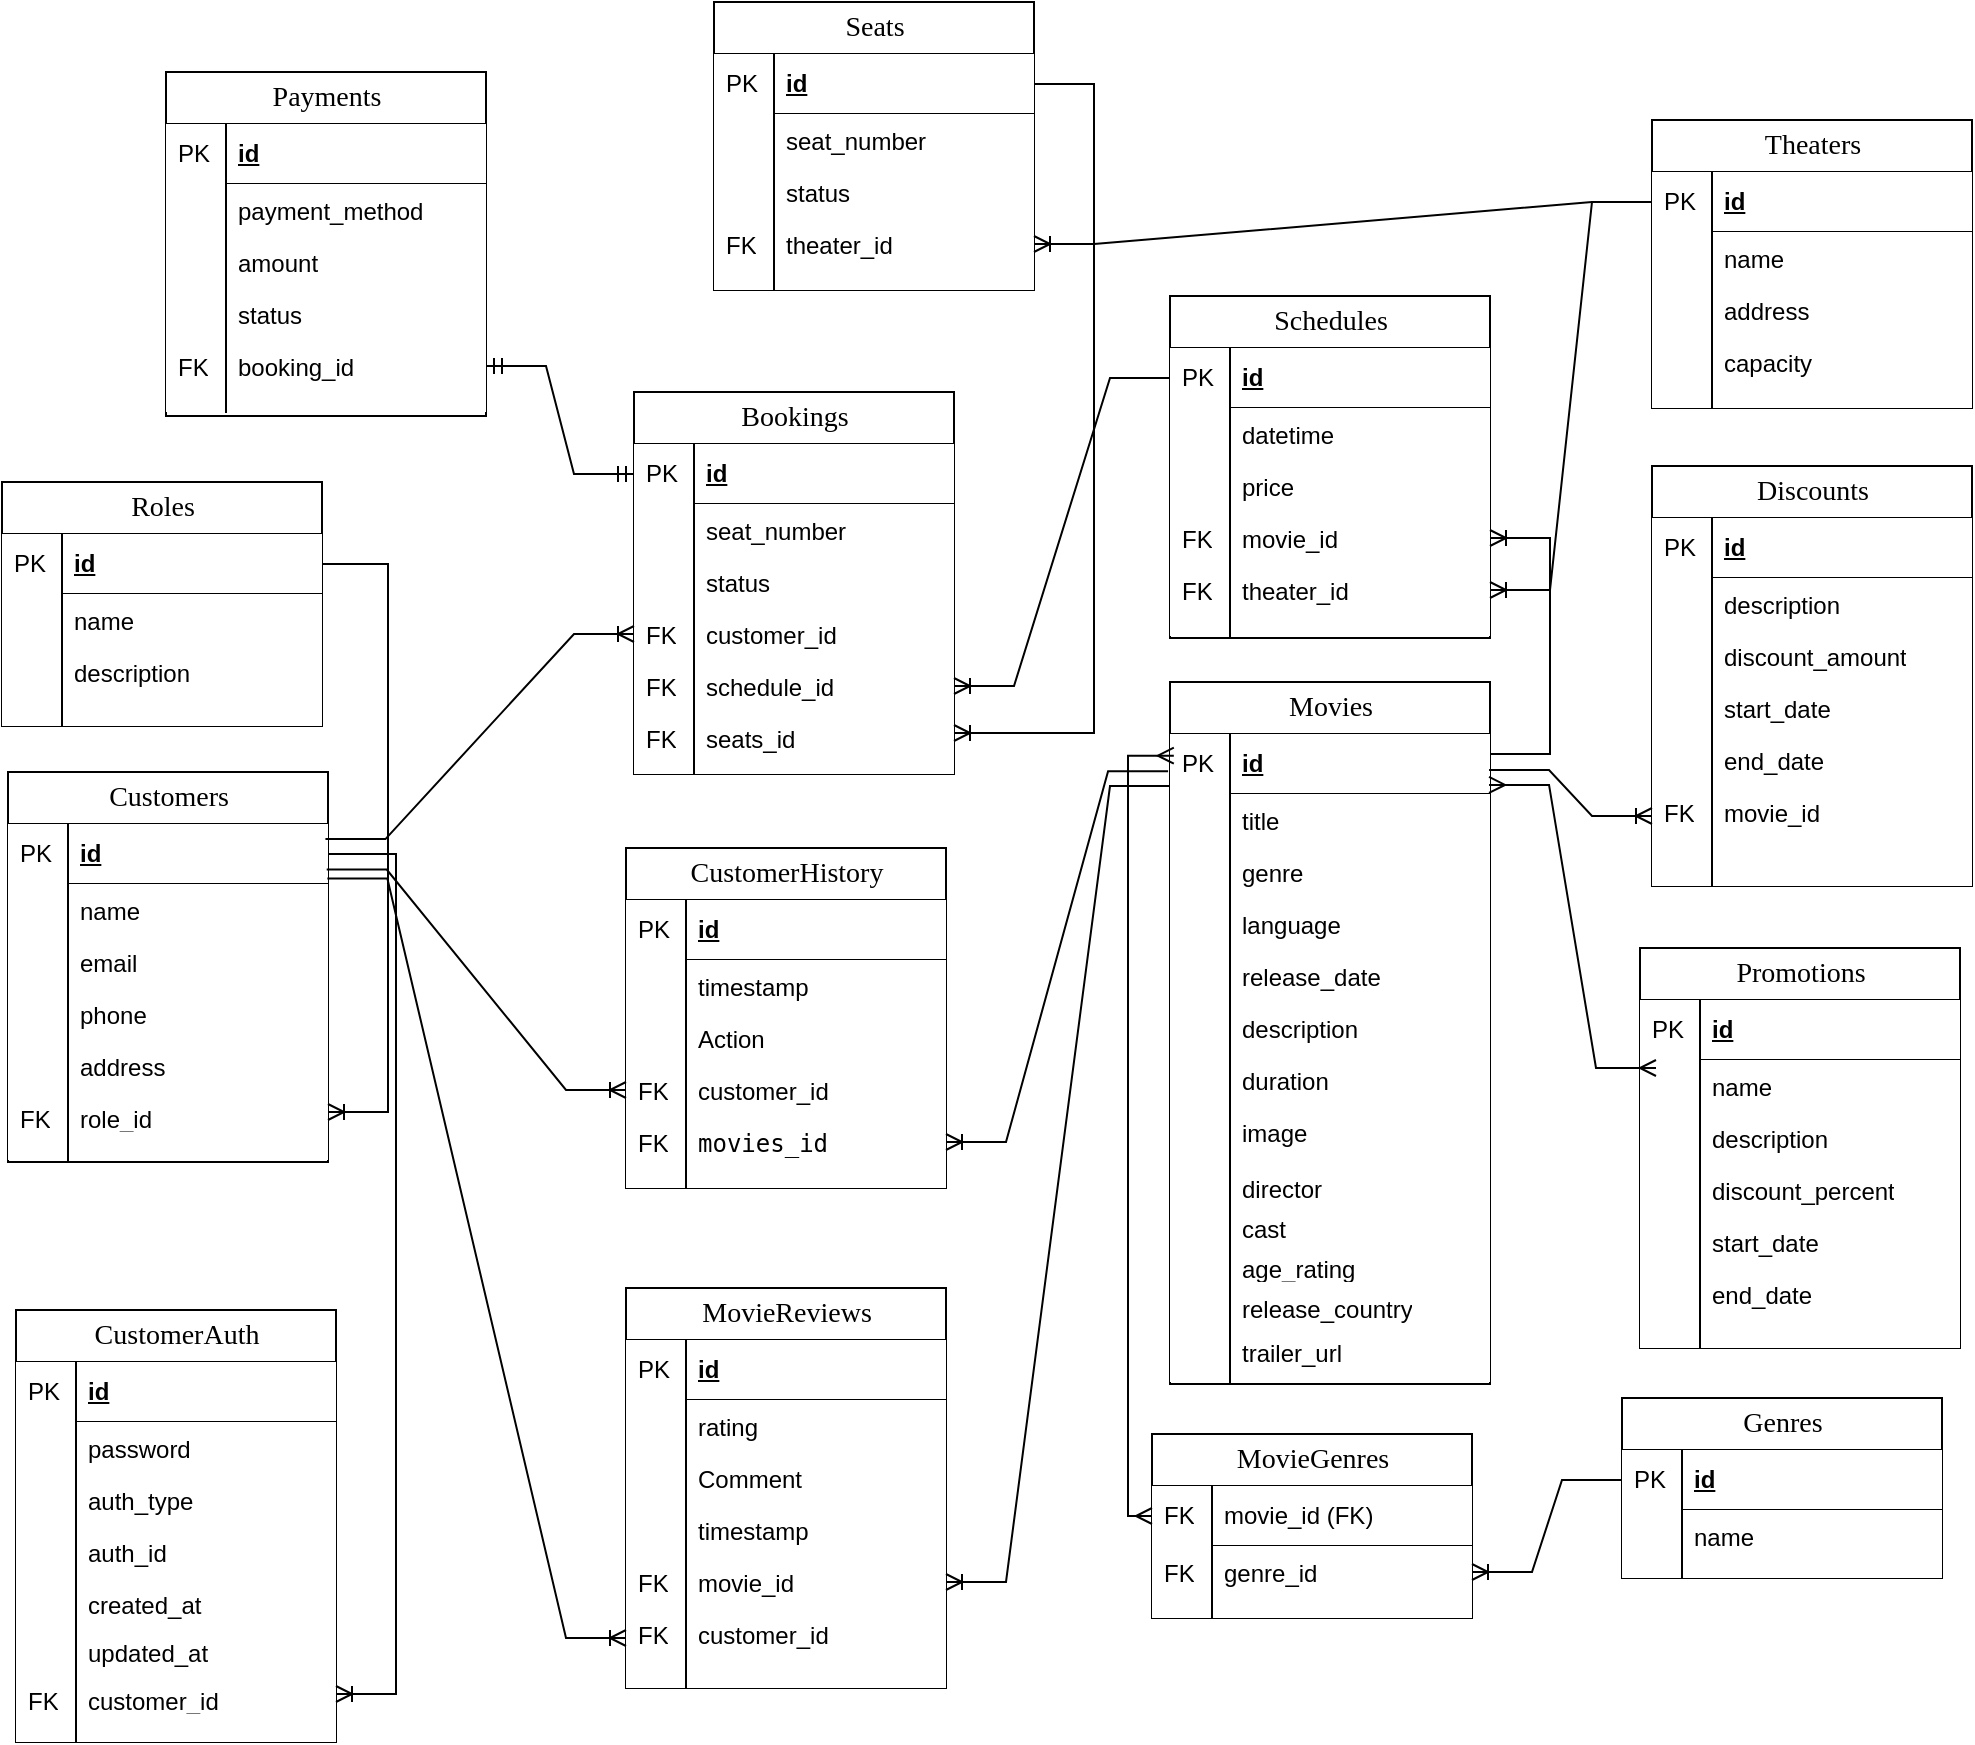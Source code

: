 <mxfile version="24.7.17">
  <diagram name="Page-1" id="e56a1550-8fbb-45ad-956c-1786394a9013">
    <mxGraphModel dx="1843" dy="1806" grid="0" gridSize="10" guides="1" tooltips="1" connect="1" arrows="1" fold="1" page="1" pageScale="1" pageWidth="1100" pageHeight="850" background="none" math="0" shadow="0">
      <root>
        <mxCell id="0" />
        <mxCell id="1" parent="0" />
        <mxCell id="2e49270ec7c68f3f-8" value="Theaters " style="swimlane;html=1;fontStyle=0;childLayout=stackLayout;horizontal=1;startSize=26;horizontalStack=0;resizeParent=1;resizeLast=0;collapsible=1;marginBottom=0;swimlaneFillColor=#ffffff;align=center;rounded=0;shadow=0;comic=0;labelBackgroundColor=none;strokeWidth=1;fontFamily=Verdana;fontSize=14;swimlaneLine=1;" parent="1" vertex="1">
          <mxGeometry x="875" y="-35" width="160" height="144" as="geometry" />
        </mxCell>
        <mxCell id="2e49270ec7c68f3f-9" value="id" style="shape=partialRectangle;top=0;left=0;right=0;bottom=1;html=1;align=left;verticalAlign=middle;spacingLeft=34;spacingRight=4;whiteSpace=wrap;overflow=hidden;rotatable=0;points=[[0,0.5],[1,0.5]];portConstraint=eastwest;dropTarget=0;fontStyle=5;" parent="2e49270ec7c68f3f-8" vertex="1">
          <mxGeometry y="26" width="160" height="30" as="geometry" />
        </mxCell>
        <mxCell id="2e49270ec7c68f3f-10" value="PK" style="shape=partialRectangle;top=0;left=0;bottom=0;html=1;align=left;verticalAlign=middle;spacingLeft=4;spacingRight=4;whiteSpace=wrap;overflow=hidden;rotatable=0;points=[];portConstraint=eastwest;part=1;" parent="2e49270ec7c68f3f-9" vertex="1" connectable="0">
          <mxGeometry width="30" height="30" as="geometry" />
        </mxCell>
        <mxCell id="2e49270ec7c68f3f-11" value="name" style="shape=partialRectangle;top=0;left=0;right=0;bottom=0;html=1;align=left;verticalAlign=top;spacingLeft=34;spacingRight=4;whiteSpace=wrap;overflow=hidden;rotatable=0;points=[[0,0.5],[1,0.5]];portConstraint=eastwest;dropTarget=0;" parent="2e49270ec7c68f3f-8" vertex="1">
          <mxGeometry y="56" width="160" height="26" as="geometry" />
        </mxCell>
        <mxCell id="2e49270ec7c68f3f-12" value="" style="shape=partialRectangle;top=0;left=0;bottom=0;html=1;align=left;verticalAlign=top;spacingLeft=4;spacingRight=4;whiteSpace=wrap;overflow=hidden;rotatable=0;points=[];portConstraint=eastwest;part=1;" parent="2e49270ec7c68f3f-11" vertex="1" connectable="0">
          <mxGeometry width="30" height="26" as="geometry" />
        </mxCell>
        <mxCell id="2e49270ec7c68f3f-13" value="address" style="shape=partialRectangle;top=0;left=0;right=0;bottom=0;html=1;align=left;verticalAlign=top;spacingLeft=34;spacingRight=4;whiteSpace=wrap;overflow=hidden;rotatable=0;points=[[0,0.5],[1,0.5]];portConstraint=eastwest;dropTarget=0;" parent="2e49270ec7c68f3f-8" vertex="1">
          <mxGeometry y="82" width="160" height="26" as="geometry" />
        </mxCell>
        <mxCell id="2e49270ec7c68f3f-14" value="" style="shape=partialRectangle;top=0;left=0;bottom=0;html=1;align=left;verticalAlign=top;spacingLeft=4;spacingRight=4;whiteSpace=wrap;overflow=hidden;rotatable=0;points=[];portConstraint=eastwest;part=1;" parent="2e49270ec7c68f3f-13" vertex="1" connectable="0">
          <mxGeometry width="30" height="26" as="geometry" />
        </mxCell>
        <mxCell id="2e49270ec7c68f3f-15" value="capacity" style="shape=partialRectangle;top=0;left=0;right=0;bottom=0;html=1;align=left;verticalAlign=top;spacingLeft=34;spacingRight=4;whiteSpace=wrap;overflow=hidden;rotatable=0;points=[[0,0.5],[1,0.5]];portConstraint=eastwest;dropTarget=0;" parent="2e49270ec7c68f3f-8" vertex="1">
          <mxGeometry y="108" width="160" height="26" as="geometry" />
        </mxCell>
        <mxCell id="2e49270ec7c68f3f-16" value="" style="shape=partialRectangle;top=0;left=0;bottom=0;html=1;align=left;verticalAlign=top;spacingLeft=4;spacingRight=4;whiteSpace=wrap;overflow=hidden;rotatable=0;points=[];portConstraint=eastwest;part=1;" parent="2e49270ec7c68f3f-15" vertex="1" connectable="0">
          <mxGeometry width="30" height="26" as="geometry" />
        </mxCell>
        <mxCell id="2e49270ec7c68f3f-17" value="" style="shape=partialRectangle;top=0;left=0;right=0;bottom=0;html=1;align=left;verticalAlign=top;spacingLeft=34;spacingRight=4;whiteSpace=wrap;overflow=hidden;rotatable=0;points=[[0,0.5],[1,0.5]];portConstraint=eastwest;dropTarget=0;" parent="2e49270ec7c68f3f-8" vertex="1">
          <mxGeometry y="134" width="160" height="10" as="geometry" />
        </mxCell>
        <mxCell id="2e49270ec7c68f3f-18" value="" style="shape=partialRectangle;top=0;left=0;bottom=0;html=1;align=left;verticalAlign=top;spacingLeft=4;spacingRight=4;whiteSpace=wrap;overflow=hidden;rotatable=0;points=[];portConstraint=eastwest;part=1;" parent="2e49270ec7c68f3f-17" vertex="1" connectable="0">
          <mxGeometry width="30" height="10" as="geometry" />
        </mxCell>
        <mxCell id="2e49270ec7c68f3f-19" value="Movies " style="swimlane;html=1;fontStyle=0;childLayout=stackLayout;horizontal=1;startSize=26;horizontalStack=0;resizeParent=1;resizeLast=0;collapsible=1;marginBottom=0;swimlaneFillColor=#ffffff;align=center;rounded=0;shadow=0;comic=0;labelBackgroundColor=none;strokeWidth=1;fontFamily=Verdana;fontSize=14" parent="1" vertex="1">
          <mxGeometry x="634" y="246" width="160" height="351" as="geometry" />
        </mxCell>
        <mxCell id="2e49270ec7c68f3f-20" value="id" style="shape=partialRectangle;top=0;left=0;right=0;bottom=1;html=1;align=left;verticalAlign=middle;spacingLeft=34;spacingRight=4;whiteSpace=wrap;overflow=hidden;rotatable=0;points=[[0,0.5],[1,0.5]];portConstraint=eastwest;dropTarget=0;fontStyle=5;" parent="2e49270ec7c68f3f-19" vertex="1">
          <mxGeometry y="26" width="160" height="30" as="geometry" />
        </mxCell>
        <mxCell id="2e49270ec7c68f3f-21" value="PK" style="shape=partialRectangle;top=0;left=0;bottom=0;html=1;align=left;verticalAlign=middle;spacingLeft=4;spacingRight=4;whiteSpace=wrap;overflow=hidden;rotatable=0;points=[];portConstraint=eastwest;part=1;" parent="2e49270ec7c68f3f-20" vertex="1" connectable="0">
          <mxGeometry width="30" height="30" as="geometry" />
        </mxCell>
        <mxCell id="2e49270ec7c68f3f-22" value="title" style="shape=partialRectangle;top=0;left=0;right=0;bottom=0;html=1;align=left;verticalAlign=top;spacingLeft=34;spacingRight=4;whiteSpace=wrap;overflow=hidden;rotatable=0;points=[[0,0.5],[1,0.5]];portConstraint=eastwest;dropTarget=0;" parent="2e49270ec7c68f3f-19" vertex="1">
          <mxGeometry y="56" width="160" height="26" as="geometry" />
        </mxCell>
        <mxCell id="2e49270ec7c68f3f-23" value="" style="shape=partialRectangle;top=0;left=0;bottom=0;html=1;align=left;verticalAlign=top;spacingLeft=4;spacingRight=4;whiteSpace=wrap;overflow=hidden;rotatable=0;points=[];portConstraint=eastwest;part=1;" parent="2e49270ec7c68f3f-22" vertex="1" connectable="0">
          <mxGeometry width="30" height="26" as="geometry" />
        </mxCell>
        <mxCell id="2e49270ec7c68f3f-24" value="genre" style="shape=partialRectangle;top=0;left=0;right=0;bottom=0;html=1;align=left;verticalAlign=top;spacingLeft=34;spacingRight=4;whiteSpace=wrap;overflow=hidden;rotatable=0;points=[[0,0.5],[1,0.5]];portConstraint=eastwest;dropTarget=0;" parent="2e49270ec7c68f3f-19" vertex="1">
          <mxGeometry y="82" width="160" height="26" as="geometry" />
        </mxCell>
        <mxCell id="2e49270ec7c68f3f-25" value="" style="shape=partialRectangle;top=0;left=0;bottom=0;html=1;align=left;verticalAlign=top;spacingLeft=4;spacingRight=4;whiteSpace=wrap;overflow=hidden;rotatable=0;points=[];portConstraint=eastwest;part=1;" parent="2e49270ec7c68f3f-24" vertex="1" connectable="0">
          <mxGeometry width="30" height="26" as="geometry" />
        </mxCell>
        <mxCell id="2e49270ec7c68f3f-26" value="language" style="shape=partialRectangle;top=0;left=0;right=0;bottom=0;html=1;align=left;verticalAlign=top;spacingLeft=34;spacingRight=4;whiteSpace=wrap;overflow=hidden;rotatable=0;points=[[0,0.5],[1,0.5]];portConstraint=eastwest;dropTarget=0;" parent="2e49270ec7c68f3f-19" vertex="1">
          <mxGeometry y="108" width="160" height="26" as="geometry" />
        </mxCell>
        <mxCell id="2e49270ec7c68f3f-27" value="" style="shape=partialRectangle;top=0;left=0;bottom=0;html=1;align=left;verticalAlign=top;spacingLeft=4;spacingRight=4;whiteSpace=wrap;overflow=hidden;rotatable=0;points=[];portConstraint=eastwest;part=1;" parent="2e49270ec7c68f3f-26" vertex="1" connectable="0">
          <mxGeometry width="30" height="26" as="geometry" />
        </mxCell>
        <mxCell id="2e49270ec7c68f3f-28" value="release_date" style="shape=partialRectangle;top=0;left=0;right=0;bottom=0;html=1;align=left;verticalAlign=top;spacingLeft=34;spacingRight=4;whiteSpace=wrap;overflow=hidden;rotatable=0;points=[[0,0.5],[1,0.5]];portConstraint=eastwest;dropTarget=0;" parent="2e49270ec7c68f3f-19" vertex="1">
          <mxGeometry y="134" width="160" height="26" as="geometry" />
        </mxCell>
        <mxCell id="2e49270ec7c68f3f-29" value="" style="shape=partialRectangle;top=0;left=0;bottom=0;html=1;align=left;verticalAlign=top;spacingLeft=4;spacingRight=4;whiteSpace=wrap;overflow=hidden;rotatable=0;points=[];portConstraint=eastwest;part=1;" parent="2e49270ec7c68f3f-28" vertex="1" connectable="0">
          <mxGeometry width="30" height="26" as="geometry" />
        </mxCell>
        <mxCell id="Ck0iLwcCLcLTEuZvL026-64" value="description" style="shape=partialRectangle;top=0;left=0;right=0;bottom=0;html=1;align=left;verticalAlign=top;spacingLeft=34;spacingRight=4;whiteSpace=wrap;overflow=hidden;rotatable=0;points=[[0,0.5],[1,0.5]];portConstraint=eastwest;dropTarget=0;" parent="2e49270ec7c68f3f-19" vertex="1">
          <mxGeometry y="160" width="160" height="26" as="geometry" />
        </mxCell>
        <mxCell id="Ck0iLwcCLcLTEuZvL026-65" value="" style="shape=partialRectangle;top=0;left=0;bottom=0;html=1;align=left;verticalAlign=top;spacingLeft=4;spacingRight=4;whiteSpace=wrap;overflow=hidden;rotatable=0;points=[];portConstraint=eastwest;part=1;" parent="Ck0iLwcCLcLTEuZvL026-64" vertex="1" connectable="0">
          <mxGeometry width="30" height="26" as="geometry" />
        </mxCell>
        <mxCell id="Ck0iLwcCLcLTEuZvL026-66" value="duration" style="shape=partialRectangle;top=0;left=0;right=0;bottom=0;html=1;align=left;verticalAlign=top;spacingLeft=34;spacingRight=4;whiteSpace=wrap;overflow=hidden;rotatable=0;points=[[0,0.5],[1,0.5]];portConstraint=eastwest;dropTarget=0;" parent="2e49270ec7c68f3f-19" vertex="1">
          <mxGeometry y="186" width="160" height="26" as="geometry" />
        </mxCell>
        <mxCell id="Ck0iLwcCLcLTEuZvL026-67" value="" style="shape=partialRectangle;top=0;left=0;bottom=0;html=1;align=left;verticalAlign=top;spacingLeft=4;spacingRight=4;whiteSpace=wrap;overflow=hidden;rotatable=0;points=[];portConstraint=eastwest;part=1;" parent="Ck0iLwcCLcLTEuZvL026-66" vertex="1" connectable="0">
          <mxGeometry width="30" height="26" as="geometry" />
        </mxCell>
        <mxCell id="Ck0iLwcCLcLTEuZvL026-68" value="image" style="shape=partialRectangle;top=0;left=0;right=0;bottom=0;html=1;align=left;verticalAlign=top;spacingLeft=34;spacingRight=4;whiteSpace=wrap;overflow=hidden;rotatable=0;points=[[0,0.5],[1,0.5]];portConstraint=eastwest;dropTarget=0;" parent="2e49270ec7c68f3f-19" vertex="1">
          <mxGeometry y="212" width="160" height="28" as="geometry" />
        </mxCell>
        <mxCell id="Ck0iLwcCLcLTEuZvL026-69" value="" style="shape=partialRectangle;top=0;left=0;bottom=0;html=1;align=left;verticalAlign=top;spacingLeft=4;spacingRight=4;whiteSpace=wrap;overflow=hidden;rotatable=0;points=[];portConstraint=eastwest;part=1;" parent="Ck0iLwcCLcLTEuZvL026-68" vertex="1" connectable="0">
          <mxGeometry width="30" height="28" as="geometry" />
        </mxCell>
        <mxCell id="680Rd4MxF3i5vNbazIdR-1" value="director" style="shape=partialRectangle;top=0;left=0;right=0;bottom=0;html=1;align=left;verticalAlign=top;spacingLeft=34;spacingRight=4;whiteSpace=wrap;overflow=hidden;rotatable=0;points=[[0,0.5],[1,0.5]];portConstraint=eastwest;dropTarget=0;" parent="2e49270ec7c68f3f-19" vertex="1">
          <mxGeometry y="240" width="160" height="20" as="geometry" />
        </mxCell>
        <mxCell id="680Rd4MxF3i5vNbazIdR-2" value="" style="shape=partialRectangle;top=0;left=0;bottom=0;html=1;align=left;verticalAlign=top;spacingLeft=4;spacingRight=4;whiteSpace=wrap;overflow=hidden;rotatable=0;points=[];portConstraint=eastwest;part=1;" parent="680Rd4MxF3i5vNbazIdR-1" vertex="1" connectable="0">
          <mxGeometry width="30" height="20" as="geometry" />
        </mxCell>
        <mxCell id="680Rd4MxF3i5vNbazIdR-5" value="cast" style="shape=partialRectangle;top=0;left=0;right=0;bottom=0;html=1;align=left;verticalAlign=top;spacingLeft=34;spacingRight=4;whiteSpace=wrap;overflow=hidden;rotatable=0;points=[[0,0.5],[1,0.5]];portConstraint=eastwest;dropTarget=0;" parent="2e49270ec7c68f3f-19" vertex="1">
          <mxGeometry y="260" width="160" height="20" as="geometry" />
        </mxCell>
        <mxCell id="680Rd4MxF3i5vNbazIdR-6" value="" style="shape=partialRectangle;top=0;left=0;bottom=0;html=1;align=left;verticalAlign=top;spacingLeft=4;spacingRight=4;whiteSpace=wrap;overflow=hidden;rotatable=0;points=[];portConstraint=eastwest;part=1;" parent="680Rd4MxF3i5vNbazIdR-5" vertex="1" connectable="0">
          <mxGeometry width="30" height="20" as="geometry" />
        </mxCell>
        <mxCell id="680Rd4MxF3i5vNbazIdR-3" value="age_rating" style="shape=partialRectangle;top=0;left=0;right=0;bottom=0;html=1;align=left;verticalAlign=top;spacingLeft=34;spacingRight=4;whiteSpace=wrap;overflow=hidden;rotatable=0;points=[[0,0.5],[1,0.5]];portConstraint=eastwest;dropTarget=0;" parent="2e49270ec7c68f3f-19" vertex="1">
          <mxGeometry y="280" width="160" height="20" as="geometry" />
        </mxCell>
        <mxCell id="680Rd4MxF3i5vNbazIdR-4" value="" style="shape=partialRectangle;top=0;left=0;bottom=0;html=1;align=left;verticalAlign=top;spacingLeft=4;spacingRight=4;whiteSpace=wrap;overflow=hidden;rotatable=0;points=[];portConstraint=eastwest;part=1;" parent="680Rd4MxF3i5vNbazIdR-3" vertex="1" connectable="0">
          <mxGeometry width="30" height="20" as="geometry" />
        </mxCell>
        <mxCell id="680Rd4MxF3i5vNbazIdR-7" value="release_country" style="shape=partialRectangle;top=0;left=0;right=0;bottom=0;html=1;align=left;verticalAlign=top;spacingLeft=34;spacingRight=4;whiteSpace=wrap;overflow=hidden;rotatable=0;points=[[0,0.5],[1,0.5]];portConstraint=eastwest;dropTarget=0;" parent="2e49270ec7c68f3f-19" vertex="1">
          <mxGeometry y="300" width="160" height="22" as="geometry" />
        </mxCell>
        <mxCell id="680Rd4MxF3i5vNbazIdR-8" value="" style="shape=partialRectangle;top=0;left=0;bottom=0;html=1;align=left;verticalAlign=top;spacingLeft=4;spacingRight=4;whiteSpace=wrap;overflow=hidden;rotatable=0;points=[];portConstraint=eastwest;part=1;" parent="680Rd4MxF3i5vNbazIdR-7" vertex="1" connectable="0">
          <mxGeometry width="30" height="22" as="geometry" />
        </mxCell>
        <mxCell id="680Rd4MxF3i5vNbazIdR-9" value="trailer_url" style="shape=partialRectangle;top=0;left=0;right=0;bottom=0;html=1;align=left;verticalAlign=top;spacingLeft=34;spacingRight=4;whiteSpace=wrap;overflow=hidden;rotatable=0;points=[[0,0.5],[1,0.5]];portConstraint=eastwest;dropTarget=0;" parent="2e49270ec7c68f3f-19" vertex="1">
          <mxGeometry y="322" width="160" height="22" as="geometry" />
        </mxCell>
        <mxCell id="680Rd4MxF3i5vNbazIdR-10" value="" style="shape=partialRectangle;top=0;left=0;bottom=0;html=1;align=left;verticalAlign=top;spacingLeft=4;spacingRight=4;whiteSpace=wrap;overflow=hidden;rotatable=0;points=[];portConstraint=eastwest;part=1;" parent="680Rd4MxF3i5vNbazIdR-9" vertex="1" connectable="0">
          <mxGeometry width="30" height="22" as="geometry" />
        </mxCell>
        <mxCell id="680Rd4MxF3i5vNbazIdR-11" value="" style="shape=partialRectangle;top=0;left=0;right=0;bottom=0;html=1;align=left;verticalAlign=top;spacingLeft=34;spacingRight=4;whiteSpace=wrap;overflow=hidden;rotatable=0;points=[[0,0.5],[1,0.5]];portConstraint=eastwest;dropTarget=0;" parent="2e49270ec7c68f3f-19" vertex="1">
          <mxGeometry y="344" width="160" height="6" as="geometry" />
        </mxCell>
        <mxCell id="680Rd4MxF3i5vNbazIdR-12" value="" style="shape=partialRectangle;top=0;left=0;bottom=0;html=1;align=left;verticalAlign=top;spacingLeft=4;spacingRight=4;whiteSpace=wrap;overflow=hidden;rotatable=0;points=[];portConstraint=eastwest;part=1;" parent="680Rd4MxF3i5vNbazIdR-11" vertex="1" connectable="0">
          <mxGeometry width="30" height="6" as="geometry" />
        </mxCell>
        <mxCell id="2e49270ec7c68f3f-30" value="Schedules " style="swimlane;html=1;fontStyle=0;childLayout=stackLayout;horizontal=1;startSize=26;horizontalStack=0;resizeParent=1;resizeLast=0;collapsible=1;marginBottom=0;swimlaneFillColor=#ffffff;align=center;rounded=0;shadow=0;comic=0;labelBackgroundColor=none;strokeWidth=1;fontFamily=Verdana;fontSize=14" parent="1" vertex="1">
          <mxGeometry x="634" y="53" width="160" height="171" as="geometry" />
        </mxCell>
        <mxCell id="2e49270ec7c68f3f-31" value="id" style="shape=partialRectangle;top=0;left=0;right=0;bottom=1;html=1;align=left;verticalAlign=middle;spacingLeft=34;spacingRight=4;whiteSpace=wrap;overflow=hidden;rotatable=0;points=[[0,0.5],[1,0.5]];portConstraint=eastwest;dropTarget=0;fontStyle=5;" parent="2e49270ec7c68f3f-30" vertex="1">
          <mxGeometry y="26" width="160" height="30" as="geometry" />
        </mxCell>
        <mxCell id="2e49270ec7c68f3f-32" value="PK" style="shape=partialRectangle;top=0;left=0;bottom=0;html=1;align=left;verticalAlign=middle;spacingLeft=4;spacingRight=4;whiteSpace=wrap;overflow=hidden;rotatable=0;points=[];portConstraint=eastwest;part=1;" parent="2e49270ec7c68f3f-31" vertex="1" connectable="0">
          <mxGeometry width="30" height="30" as="geometry" />
        </mxCell>
        <mxCell id="2e49270ec7c68f3f-33" value="datetime" style="shape=partialRectangle;top=0;left=0;right=0;bottom=0;html=1;align=left;verticalAlign=top;spacingLeft=34;spacingRight=4;whiteSpace=wrap;overflow=hidden;rotatable=0;points=[[0,0.5],[1,0.5]];portConstraint=eastwest;dropTarget=0;" parent="2e49270ec7c68f3f-30" vertex="1">
          <mxGeometry y="56" width="160" height="26" as="geometry" />
        </mxCell>
        <mxCell id="2e49270ec7c68f3f-34" value="" style="shape=partialRectangle;top=0;left=0;bottom=0;html=1;align=left;verticalAlign=top;spacingLeft=4;spacingRight=4;whiteSpace=wrap;overflow=hidden;rotatable=0;points=[];portConstraint=eastwest;part=1;" parent="2e49270ec7c68f3f-33" vertex="1" connectable="0">
          <mxGeometry width="30" height="26" as="geometry" />
        </mxCell>
        <mxCell id="2e49270ec7c68f3f-35" value="price" style="shape=partialRectangle;top=0;left=0;right=0;bottom=0;html=1;align=left;verticalAlign=top;spacingLeft=34;spacingRight=4;whiteSpace=wrap;overflow=hidden;rotatable=0;points=[[0,0.5],[1,0.5]];portConstraint=eastwest;dropTarget=0;" parent="2e49270ec7c68f3f-30" vertex="1">
          <mxGeometry y="82" width="160" height="26" as="geometry" />
        </mxCell>
        <mxCell id="2e49270ec7c68f3f-36" value="" style="shape=partialRectangle;top=0;left=0;bottom=0;html=1;align=left;verticalAlign=top;spacingLeft=4;spacingRight=4;whiteSpace=wrap;overflow=hidden;rotatable=0;points=[];portConstraint=eastwest;part=1;" parent="2e49270ec7c68f3f-35" vertex="1" connectable="0">
          <mxGeometry width="30" height="26" as="geometry" />
        </mxCell>
        <mxCell id="2e49270ec7c68f3f-37" value="movie_id" style="shape=partialRectangle;top=0;left=0;right=0;bottom=0;html=1;align=left;verticalAlign=top;spacingLeft=34;spacingRight=4;whiteSpace=wrap;overflow=hidden;rotatable=0;points=[[0,0.5],[1,0.5]];portConstraint=eastwest;dropTarget=0;" parent="2e49270ec7c68f3f-30" vertex="1">
          <mxGeometry y="108" width="160" height="26" as="geometry" />
        </mxCell>
        <mxCell id="2e49270ec7c68f3f-38" value="FK" style="shape=partialRectangle;top=0;left=0;bottom=0;html=1;align=left;verticalAlign=top;spacingLeft=4;spacingRight=4;whiteSpace=wrap;overflow=hidden;rotatable=0;points=[];portConstraint=eastwest;part=1;" parent="2e49270ec7c68f3f-37" vertex="1" connectable="0">
          <mxGeometry width="30" height="26" as="geometry" />
        </mxCell>
        <mxCell id="2e49270ec7c68f3f-39" value="theater_id&amp;nbsp;" style="shape=partialRectangle;top=0;left=0;right=0;bottom=0;html=1;align=left;verticalAlign=top;spacingLeft=34;spacingRight=4;whiteSpace=wrap;overflow=hidden;rotatable=0;points=[[0,0.5],[1,0.5]];portConstraint=eastwest;dropTarget=0;" parent="2e49270ec7c68f3f-30" vertex="1">
          <mxGeometry y="134" width="160" height="26" as="geometry" />
        </mxCell>
        <mxCell id="2e49270ec7c68f3f-40" value="FK" style="shape=partialRectangle;top=0;left=0;bottom=0;html=1;align=left;verticalAlign=top;spacingLeft=4;spacingRight=4;whiteSpace=wrap;overflow=hidden;rotatable=0;points=[];portConstraint=eastwest;part=1;" parent="2e49270ec7c68f3f-39" vertex="1" connectable="0">
          <mxGeometry width="30" height="26" as="geometry" />
        </mxCell>
        <mxCell id="Ck0iLwcCLcLTEuZvL026-1" value="" style="shape=partialRectangle;top=0;left=0;right=0;bottom=0;html=1;align=left;verticalAlign=top;spacingLeft=34;spacingRight=4;whiteSpace=wrap;overflow=hidden;rotatable=0;points=[[0,0.5],[1,0.5]];portConstraint=eastwest;dropTarget=0;" parent="2e49270ec7c68f3f-30" vertex="1">
          <mxGeometry y="160" width="160" height="10" as="geometry" />
        </mxCell>
        <mxCell id="Ck0iLwcCLcLTEuZvL026-2" value="" style="shape=partialRectangle;top=0;left=0;bottom=0;html=1;align=left;verticalAlign=top;spacingLeft=4;spacingRight=4;whiteSpace=wrap;overflow=hidden;rotatable=0;points=[];portConstraint=eastwest;part=1;" parent="Ck0iLwcCLcLTEuZvL026-1" vertex="1" connectable="0">
          <mxGeometry width="30" height="10" as="geometry" />
        </mxCell>
        <mxCell id="2e49270ec7c68f3f-80" value="Customers " style="swimlane;html=1;fontStyle=0;childLayout=stackLayout;horizontal=1;startSize=26;horizontalStack=0;resizeParent=1;resizeLast=0;collapsible=1;marginBottom=0;swimlaneFillColor=#ffffff;align=center;rounded=0;shadow=0;comic=0;labelBackgroundColor=none;strokeWidth=1;fontFamily=Verdana;fontSize=14" parent="1" vertex="1">
          <mxGeometry x="53" y="291" width="160" height="195" as="geometry" />
        </mxCell>
        <mxCell id="2e49270ec7c68f3f-81" value="id" style="shape=partialRectangle;top=0;left=0;right=0;bottom=1;html=1;align=left;verticalAlign=middle;spacingLeft=34;spacingRight=4;whiteSpace=wrap;overflow=hidden;rotatable=0;points=[[0,0.5],[1,0.5]];portConstraint=eastwest;dropTarget=0;fontStyle=5;" parent="2e49270ec7c68f3f-80" vertex="1">
          <mxGeometry y="26" width="160" height="30" as="geometry" />
        </mxCell>
        <mxCell id="2e49270ec7c68f3f-82" value="PK" style="shape=partialRectangle;top=0;left=0;bottom=0;html=1;align=left;verticalAlign=middle;spacingLeft=4;spacingRight=4;whiteSpace=wrap;overflow=hidden;rotatable=0;points=[];portConstraint=eastwest;part=1;" parent="2e49270ec7c68f3f-81" vertex="1" connectable="0">
          <mxGeometry width="30" height="30" as="geometry" />
        </mxCell>
        <mxCell id="2e49270ec7c68f3f-83" value="name" style="shape=partialRectangle;top=0;left=0;right=0;bottom=0;html=1;align=left;verticalAlign=top;spacingLeft=34;spacingRight=4;whiteSpace=wrap;overflow=hidden;rotatable=0;points=[[0,0.5],[1,0.5]];portConstraint=eastwest;dropTarget=0;" parent="2e49270ec7c68f3f-80" vertex="1">
          <mxGeometry y="56" width="160" height="26" as="geometry" />
        </mxCell>
        <mxCell id="2e49270ec7c68f3f-84" value="" style="shape=partialRectangle;top=0;left=0;bottom=0;html=1;align=left;verticalAlign=top;spacingLeft=4;spacingRight=4;whiteSpace=wrap;overflow=hidden;rotatable=0;points=[];portConstraint=eastwest;part=1;" parent="2e49270ec7c68f3f-83" vertex="1" connectable="0">
          <mxGeometry width="30" height="26" as="geometry" />
        </mxCell>
        <mxCell id="2e49270ec7c68f3f-85" value="email" style="shape=partialRectangle;top=0;left=0;right=0;bottom=0;html=1;align=left;verticalAlign=top;spacingLeft=34;spacingRight=4;whiteSpace=wrap;overflow=hidden;rotatable=0;points=[[0,0.5],[1,0.5]];portConstraint=eastwest;dropTarget=0;" parent="2e49270ec7c68f3f-80" vertex="1">
          <mxGeometry y="82" width="160" height="26" as="geometry" />
        </mxCell>
        <mxCell id="2e49270ec7c68f3f-86" value="" style="shape=partialRectangle;top=0;left=0;bottom=0;html=1;align=left;verticalAlign=top;spacingLeft=4;spacingRight=4;whiteSpace=wrap;overflow=hidden;rotatable=0;points=[];portConstraint=eastwest;part=1;" parent="2e49270ec7c68f3f-85" vertex="1" connectable="0">
          <mxGeometry width="30" height="26" as="geometry" />
        </mxCell>
        <mxCell id="2e49270ec7c68f3f-87" value="phone" style="shape=partialRectangle;top=0;left=0;right=0;bottom=0;html=1;align=left;verticalAlign=top;spacingLeft=34;spacingRight=4;whiteSpace=wrap;overflow=hidden;rotatable=0;points=[[0,0.5],[1,0.5]];portConstraint=eastwest;dropTarget=0;" parent="2e49270ec7c68f3f-80" vertex="1">
          <mxGeometry y="108" width="160" height="26" as="geometry" />
        </mxCell>
        <mxCell id="2e49270ec7c68f3f-88" value="" style="shape=partialRectangle;top=0;left=0;bottom=0;html=1;align=left;verticalAlign=top;spacingLeft=4;spacingRight=4;whiteSpace=wrap;overflow=hidden;rotatable=0;points=[];portConstraint=eastwest;part=1;" parent="2e49270ec7c68f3f-87" vertex="1" connectable="0">
          <mxGeometry width="30" height="26" as="geometry" />
        </mxCell>
        <mxCell id="2e49270ec7c68f3f-89" value="address" style="shape=partialRectangle;top=0;left=0;right=0;bottom=0;html=1;align=left;verticalAlign=top;spacingLeft=34;spacingRight=4;whiteSpace=wrap;overflow=hidden;rotatable=0;points=[[0,0.5],[1,0.5]];portConstraint=eastwest;dropTarget=0;" parent="2e49270ec7c68f3f-80" vertex="1">
          <mxGeometry y="134" width="160" height="26" as="geometry" />
        </mxCell>
        <mxCell id="2e49270ec7c68f3f-90" value="" style="shape=partialRectangle;top=0;left=0;bottom=0;html=1;align=left;verticalAlign=top;spacingLeft=4;spacingRight=4;whiteSpace=wrap;overflow=hidden;rotatable=0;points=[];portConstraint=eastwest;part=1;" parent="2e49270ec7c68f3f-89" vertex="1" connectable="0">
          <mxGeometry width="30" height="26" as="geometry" />
        </mxCell>
        <mxCell id="Ck0iLwcCLcLTEuZvL026-47" value="role_id" style="shape=partialRectangle;top=0;left=0;right=0;bottom=0;html=1;align=left;verticalAlign=top;spacingLeft=34;spacingRight=4;whiteSpace=wrap;overflow=hidden;rotatable=0;points=[[0,0.5],[1,0.5]];portConstraint=eastwest;dropTarget=0;" parent="2e49270ec7c68f3f-80" vertex="1">
          <mxGeometry y="160" width="160" height="20" as="geometry" />
        </mxCell>
        <mxCell id="Ck0iLwcCLcLTEuZvL026-48" value="FK" style="shape=partialRectangle;top=0;left=0;bottom=0;html=1;align=left;verticalAlign=top;spacingLeft=4;spacingRight=4;whiteSpace=wrap;overflow=hidden;rotatable=0;points=[];portConstraint=eastwest;part=1;" parent="Ck0iLwcCLcLTEuZvL026-47" vertex="1" connectable="0">
          <mxGeometry width="30" height="20" as="geometry" />
        </mxCell>
        <mxCell id="Ia1ixVtALMFKaBzDmRgr-7" value="" style="shape=partialRectangle;top=0;left=0;right=0;bottom=0;html=1;align=left;verticalAlign=top;spacingLeft=34;spacingRight=4;whiteSpace=wrap;overflow=hidden;rotatable=0;points=[[0,0.5],[1,0.5]];portConstraint=eastwest;dropTarget=0;" parent="2e49270ec7c68f3f-80" vertex="1">
          <mxGeometry y="180" width="160" height="14" as="geometry" />
        </mxCell>
        <mxCell id="Ia1ixVtALMFKaBzDmRgr-8" value="" style="shape=partialRectangle;top=0;left=0;bottom=0;html=1;align=left;verticalAlign=top;spacingLeft=4;spacingRight=4;whiteSpace=wrap;overflow=hidden;rotatable=0;points=[];portConstraint=eastwest;part=1;" parent="Ia1ixVtALMFKaBzDmRgr-7" vertex="1" connectable="0">
          <mxGeometry width="30" height="14" as="geometry" />
        </mxCell>
        <mxCell id="Ck0iLwcCLcLTEuZvL026-49" value="Roles" style="swimlane;html=1;fontStyle=0;childLayout=stackLayout;horizontal=1;startSize=26;horizontalStack=0;resizeParent=1;resizeLast=0;collapsible=1;marginBottom=0;swimlaneFillColor=#ffffff;align=center;rounded=0;shadow=0;comic=0;labelBackgroundColor=none;strokeWidth=1;fontFamily=Verdana;fontSize=14" parent="1" vertex="1">
          <mxGeometry x="50" y="146" width="160" height="122" as="geometry" />
        </mxCell>
        <mxCell id="Ck0iLwcCLcLTEuZvL026-50" value="id" style="shape=partialRectangle;top=0;left=0;right=0;bottom=1;html=1;align=left;verticalAlign=middle;spacingLeft=34;spacingRight=4;whiteSpace=wrap;overflow=hidden;rotatable=0;points=[[0,0.5],[1,0.5]];portConstraint=eastwest;dropTarget=0;fontStyle=5;" parent="Ck0iLwcCLcLTEuZvL026-49" vertex="1">
          <mxGeometry y="26" width="160" height="30" as="geometry" />
        </mxCell>
        <mxCell id="Ck0iLwcCLcLTEuZvL026-51" value="PK" style="shape=partialRectangle;top=0;left=0;bottom=0;html=1;align=left;verticalAlign=middle;spacingLeft=4;spacingRight=4;whiteSpace=wrap;overflow=hidden;rotatable=0;points=[];portConstraint=eastwest;part=1;" parent="Ck0iLwcCLcLTEuZvL026-50" vertex="1" connectable="0">
          <mxGeometry width="30" height="30" as="geometry" />
        </mxCell>
        <mxCell id="Ck0iLwcCLcLTEuZvL026-52" value="name" style="shape=partialRectangle;top=0;left=0;right=0;bottom=0;html=1;align=left;verticalAlign=top;spacingLeft=34;spacingRight=4;whiteSpace=wrap;overflow=hidden;rotatable=0;points=[[0,0.5],[1,0.5]];portConstraint=eastwest;dropTarget=0;" parent="Ck0iLwcCLcLTEuZvL026-49" vertex="1">
          <mxGeometry y="56" width="160" height="26" as="geometry" />
        </mxCell>
        <mxCell id="Ck0iLwcCLcLTEuZvL026-53" value="" style="shape=partialRectangle;top=0;left=0;bottom=0;html=1;align=left;verticalAlign=top;spacingLeft=4;spacingRight=4;whiteSpace=wrap;overflow=hidden;rotatable=0;points=[];portConstraint=eastwest;part=1;" parent="Ck0iLwcCLcLTEuZvL026-52" vertex="1" connectable="0">
          <mxGeometry width="30" height="26" as="geometry" />
        </mxCell>
        <mxCell id="Ck0iLwcCLcLTEuZvL026-54" value="description" style="shape=partialRectangle;top=0;left=0;right=0;bottom=0;html=1;align=left;verticalAlign=top;spacingLeft=34;spacingRight=4;whiteSpace=wrap;overflow=hidden;rotatable=0;points=[[0,0.5],[1,0.5]];portConstraint=eastwest;dropTarget=0;" parent="Ck0iLwcCLcLTEuZvL026-49" vertex="1">
          <mxGeometry y="82" width="160" height="26" as="geometry" />
        </mxCell>
        <mxCell id="Ck0iLwcCLcLTEuZvL026-55" value="" style="shape=partialRectangle;top=0;left=0;bottom=0;html=1;align=left;verticalAlign=top;spacingLeft=4;spacingRight=4;whiteSpace=wrap;overflow=hidden;rotatable=0;points=[];portConstraint=eastwest;part=1;" parent="Ck0iLwcCLcLTEuZvL026-54" vertex="1" connectable="0">
          <mxGeometry width="30" height="26" as="geometry" />
        </mxCell>
        <mxCell id="Ck0iLwcCLcLTEuZvL026-62" value="" style="shape=partialRectangle;top=0;left=0;right=0;bottom=0;html=1;align=left;verticalAlign=top;spacingLeft=34;spacingRight=4;whiteSpace=wrap;overflow=hidden;rotatable=0;points=[[0,0.5],[1,0.5]];portConstraint=eastwest;dropTarget=0;" parent="Ck0iLwcCLcLTEuZvL026-49" vertex="1">
          <mxGeometry y="108" width="160" height="14" as="geometry" />
        </mxCell>
        <mxCell id="Ck0iLwcCLcLTEuZvL026-63" value="" style="shape=partialRectangle;top=0;left=0;bottom=0;html=1;align=left;verticalAlign=top;spacingLeft=4;spacingRight=4;whiteSpace=wrap;overflow=hidden;rotatable=0;points=[];portConstraint=eastwest;part=1;" parent="Ck0iLwcCLcLTEuZvL026-62" vertex="1" connectable="0">
          <mxGeometry width="30" height="14" as="geometry" />
        </mxCell>
        <mxCell id="Ck0iLwcCLcLTEuZvL026-70" value="Genres  " style="swimlane;html=1;fontStyle=0;childLayout=stackLayout;horizontal=1;startSize=26;horizontalStack=0;resizeParent=1;resizeLast=0;collapsible=1;marginBottom=0;swimlaneFillColor=#ffffff;align=center;rounded=0;shadow=0;comic=0;labelBackgroundColor=none;strokeWidth=1;fontFamily=Verdana;fontSize=14" parent="1" vertex="1">
          <mxGeometry x="860" y="604" width="160" height="90" as="geometry" />
        </mxCell>
        <mxCell id="Ck0iLwcCLcLTEuZvL026-71" value="id" style="shape=partialRectangle;top=0;left=0;right=0;bottom=1;html=1;align=left;verticalAlign=middle;spacingLeft=34;spacingRight=4;whiteSpace=wrap;overflow=hidden;rotatable=0;points=[[0,0.5],[1,0.5]];portConstraint=eastwest;dropTarget=0;fontStyle=5;" parent="Ck0iLwcCLcLTEuZvL026-70" vertex="1">
          <mxGeometry y="26" width="160" height="30" as="geometry" />
        </mxCell>
        <mxCell id="Ck0iLwcCLcLTEuZvL026-72" value="PK" style="shape=partialRectangle;top=0;left=0;bottom=0;html=1;align=left;verticalAlign=middle;spacingLeft=4;spacingRight=4;whiteSpace=wrap;overflow=hidden;rotatable=0;points=[];portConstraint=eastwest;part=1;" parent="Ck0iLwcCLcLTEuZvL026-71" vertex="1" connectable="0">
          <mxGeometry width="30" height="30" as="geometry" />
        </mxCell>
        <mxCell id="Ck0iLwcCLcLTEuZvL026-73" value="name" style="shape=partialRectangle;top=0;left=0;right=0;bottom=0;html=1;align=left;verticalAlign=top;spacingLeft=34;spacingRight=4;whiteSpace=wrap;overflow=hidden;rotatable=0;points=[[0,0.5],[1,0.5]];portConstraint=eastwest;dropTarget=0;" parent="Ck0iLwcCLcLTEuZvL026-70" vertex="1">
          <mxGeometry y="56" width="160" height="26" as="geometry" />
        </mxCell>
        <mxCell id="Ck0iLwcCLcLTEuZvL026-74" value="" style="shape=partialRectangle;top=0;left=0;bottom=0;html=1;align=left;verticalAlign=top;spacingLeft=4;spacingRight=4;whiteSpace=wrap;overflow=hidden;rotatable=0;points=[];portConstraint=eastwest;part=1;" parent="Ck0iLwcCLcLTEuZvL026-73" vertex="1" connectable="0">
          <mxGeometry width="30" height="26" as="geometry" />
        </mxCell>
        <mxCell id="Ck0iLwcCLcLTEuZvL026-81" value="" style="shape=partialRectangle;top=0;left=0;right=0;bottom=0;html=1;align=left;verticalAlign=top;spacingLeft=34;spacingRight=4;whiteSpace=wrap;overflow=hidden;rotatable=0;points=[[0,0.5],[1,0.5]];portConstraint=eastwest;dropTarget=0;" parent="Ck0iLwcCLcLTEuZvL026-70" vertex="1">
          <mxGeometry y="82" width="160" height="8" as="geometry" />
        </mxCell>
        <mxCell id="Ck0iLwcCLcLTEuZvL026-82" value="" style="shape=partialRectangle;top=0;left=0;bottom=0;html=1;align=left;verticalAlign=top;spacingLeft=4;spacingRight=4;whiteSpace=wrap;overflow=hidden;rotatable=0;points=[];portConstraint=eastwest;part=1;" parent="Ck0iLwcCLcLTEuZvL026-81" vertex="1" connectable="0">
          <mxGeometry width="30" height="8" as="geometry" />
        </mxCell>
        <mxCell id="Ck0iLwcCLcLTEuZvL026-83" value="Bookings  " style="swimlane;html=1;fontStyle=0;childLayout=stackLayout;horizontal=1;startSize=26;horizontalStack=0;resizeParent=1;resizeLast=0;collapsible=1;marginBottom=0;swimlaneFillColor=#ffffff;align=center;rounded=0;shadow=0;comic=0;labelBackgroundColor=none;strokeWidth=1;fontFamily=Verdana;fontSize=14;swimlaneLine=1;" parent="1" vertex="1">
          <mxGeometry x="366" y="101" width="160" height="191" as="geometry" />
        </mxCell>
        <mxCell id="Ck0iLwcCLcLTEuZvL026-84" value="id" style="shape=partialRectangle;top=0;left=0;right=0;bottom=1;html=1;align=left;verticalAlign=middle;spacingLeft=34;spacingRight=4;whiteSpace=wrap;overflow=hidden;rotatable=0;points=[[0,0.5],[1,0.5]];portConstraint=eastwest;dropTarget=0;fontStyle=5;" parent="Ck0iLwcCLcLTEuZvL026-83" vertex="1">
          <mxGeometry y="26" width="160" height="30" as="geometry" />
        </mxCell>
        <mxCell id="Ck0iLwcCLcLTEuZvL026-85" value="PK" style="shape=partialRectangle;top=0;left=0;bottom=0;html=1;align=left;verticalAlign=middle;spacingLeft=4;spacingRight=4;whiteSpace=wrap;overflow=hidden;rotatable=0;points=[];portConstraint=eastwest;part=1;" parent="Ck0iLwcCLcLTEuZvL026-84" vertex="1" connectable="0">
          <mxGeometry width="30" height="30" as="geometry" />
        </mxCell>
        <mxCell id="Ck0iLwcCLcLTEuZvL026-86" value="seat_number" style="shape=partialRectangle;top=0;left=0;right=0;bottom=0;html=1;align=left;verticalAlign=top;spacingLeft=34;spacingRight=4;whiteSpace=wrap;overflow=hidden;rotatable=0;points=[[0,0.5],[1,0.5]];portConstraint=eastwest;dropTarget=0;" parent="Ck0iLwcCLcLTEuZvL026-83" vertex="1">
          <mxGeometry y="56" width="160" height="26" as="geometry" />
        </mxCell>
        <mxCell id="Ck0iLwcCLcLTEuZvL026-87" value="" style="shape=partialRectangle;top=0;left=0;bottom=0;html=1;align=left;verticalAlign=top;spacingLeft=4;spacingRight=4;whiteSpace=wrap;overflow=hidden;rotatable=0;points=[];portConstraint=eastwest;part=1;" parent="Ck0iLwcCLcLTEuZvL026-86" vertex="1" connectable="0">
          <mxGeometry width="30" height="26" as="geometry" />
        </mxCell>
        <mxCell id="Ck0iLwcCLcLTEuZvL026-88" value="status" style="shape=partialRectangle;top=0;left=0;right=0;bottom=0;html=1;align=left;verticalAlign=top;spacingLeft=34;spacingRight=4;whiteSpace=wrap;overflow=hidden;rotatable=0;points=[[0,0.5],[1,0.5]];portConstraint=eastwest;dropTarget=0;" parent="Ck0iLwcCLcLTEuZvL026-83" vertex="1">
          <mxGeometry y="82" width="160" height="26" as="geometry" />
        </mxCell>
        <mxCell id="Ck0iLwcCLcLTEuZvL026-89" value="" style="shape=partialRectangle;top=0;left=0;bottom=0;html=1;align=left;verticalAlign=top;spacingLeft=4;spacingRight=4;whiteSpace=wrap;overflow=hidden;rotatable=0;points=[];portConstraint=eastwest;part=1;" parent="Ck0iLwcCLcLTEuZvL026-88" vertex="1" connectable="0">
          <mxGeometry width="30" height="26" as="geometry" />
        </mxCell>
        <mxCell id="Ck0iLwcCLcLTEuZvL026-90" value="customer_id " style="shape=partialRectangle;top=0;left=0;right=0;bottom=0;html=1;align=left;verticalAlign=top;spacingLeft=34;spacingRight=4;whiteSpace=wrap;overflow=hidden;rotatable=0;points=[[0,0.5],[1,0.5]];portConstraint=eastwest;dropTarget=0;" parent="Ck0iLwcCLcLTEuZvL026-83" vertex="1">
          <mxGeometry y="108" width="160" height="26" as="geometry" />
        </mxCell>
        <mxCell id="Ck0iLwcCLcLTEuZvL026-91" value="FK" style="shape=partialRectangle;top=0;left=0;bottom=0;html=1;align=left;verticalAlign=top;spacingLeft=4;spacingRight=4;whiteSpace=wrap;overflow=hidden;rotatable=0;points=[];portConstraint=eastwest;part=1;" parent="Ck0iLwcCLcLTEuZvL026-90" vertex="1" connectable="0">
          <mxGeometry width="30" height="26" as="geometry" />
        </mxCell>
        <mxCell id="Ck0iLwcCLcLTEuZvL026-92" value="schedule_id&amp;nbsp;" style="shape=partialRectangle;top=0;left=0;right=0;bottom=0;html=1;align=left;verticalAlign=top;spacingLeft=34;spacingRight=4;whiteSpace=wrap;overflow=hidden;rotatable=0;points=[[0,0.5],[1,0.5]];portConstraint=eastwest;dropTarget=0;" parent="Ck0iLwcCLcLTEuZvL026-83" vertex="1">
          <mxGeometry y="134" width="160" height="26" as="geometry" />
        </mxCell>
        <mxCell id="Ck0iLwcCLcLTEuZvL026-93" value="FK" style="shape=partialRectangle;top=0;left=0;bottom=0;html=1;align=left;verticalAlign=top;spacingLeft=4;spacingRight=4;whiteSpace=wrap;overflow=hidden;rotatable=0;points=[];portConstraint=eastwest;part=1;" parent="Ck0iLwcCLcLTEuZvL026-92" vertex="1" connectable="0">
          <mxGeometry width="30" height="26" as="geometry" />
        </mxCell>
        <mxCell id="Ck0iLwcCLcLTEuZvL026-105" value="seats_id" style="shape=partialRectangle;top=0;left=0;right=0;bottom=0;html=1;align=left;verticalAlign=top;spacingLeft=34;spacingRight=4;whiteSpace=wrap;overflow=hidden;rotatable=0;points=[[0,0.5],[1,0.5]];portConstraint=eastwest;dropTarget=0;" parent="Ck0iLwcCLcLTEuZvL026-83" vertex="1">
          <mxGeometry y="160" width="160" height="21" as="geometry" />
        </mxCell>
        <mxCell id="Ck0iLwcCLcLTEuZvL026-106" value="FK" style="shape=partialRectangle;top=0;left=0;bottom=0;html=1;align=left;verticalAlign=top;spacingLeft=4;spacingRight=4;whiteSpace=wrap;overflow=hidden;rotatable=0;points=[];portConstraint=eastwest;part=1;" parent="Ck0iLwcCLcLTEuZvL026-105" vertex="1" connectable="0">
          <mxGeometry width="30" height="21.0" as="geometry" />
        </mxCell>
        <mxCell id="Ia1ixVtALMFKaBzDmRgr-5" value="" style="shape=partialRectangle;top=0;left=0;right=0;bottom=0;html=1;align=left;verticalAlign=top;spacingLeft=34;spacingRight=4;whiteSpace=wrap;overflow=hidden;rotatable=0;points=[[0,0.5],[1,0.5]];portConstraint=eastwest;dropTarget=0;" parent="Ck0iLwcCLcLTEuZvL026-83" vertex="1">
          <mxGeometry y="181" width="160" height="10" as="geometry" />
        </mxCell>
        <mxCell id="Ia1ixVtALMFKaBzDmRgr-6" value="" style="shape=partialRectangle;top=0;left=0;bottom=0;html=1;align=left;verticalAlign=top;spacingLeft=4;spacingRight=4;whiteSpace=wrap;overflow=hidden;rotatable=0;points=[];portConstraint=eastwest;part=1;" parent="Ia1ixVtALMFKaBzDmRgr-5" vertex="1" connectable="0">
          <mxGeometry width="30" height="10" as="geometry" />
        </mxCell>
        <mxCell id="Ck0iLwcCLcLTEuZvL026-94" value="Seats  " style="swimlane;html=1;fontStyle=0;childLayout=stackLayout;horizontal=1;startSize=26;horizontalStack=0;resizeParent=1;resizeLast=0;collapsible=1;marginBottom=0;swimlaneFillColor=#ffffff;align=center;rounded=0;shadow=0;comic=0;labelBackgroundColor=none;strokeWidth=1;fontFamily=Verdana;fontSize=14;swimlaneLine=1;" parent="1" vertex="1">
          <mxGeometry x="406" y="-94" width="160" height="144" as="geometry" />
        </mxCell>
        <mxCell id="Ck0iLwcCLcLTEuZvL026-95" value="id" style="shape=partialRectangle;top=0;left=0;right=0;bottom=1;html=1;align=left;verticalAlign=middle;spacingLeft=34;spacingRight=4;whiteSpace=wrap;overflow=hidden;rotatable=0;points=[[0,0.5],[1,0.5]];portConstraint=eastwest;dropTarget=0;fontStyle=5;" parent="Ck0iLwcCLcLTEuZvL026-94" vertex="1">
          <mxGeometry y="26" width="160" height="30" as="geometry" />
        </mxCell>
        <mxCell id="Ck0iLwcCLcLTEuZvL026-96" value="PK" style="shape=partialRectangle;top=0;left=0;bottom=0;html=1;align=left;verticalAlign=middle;spacingLeft=4;spacingRight=4;whiteSpace=wrap;overflow=hidden;rotatable=0;points=[];portConstraint=eastwest;part=1;" parent="Ck0iLwcCLcLTEuZvL026-95" vertex="1" connectable="0">
          <mxGeometry width="30" height="30" as="geometry" />
        </mxCell>
        <mxCell id="Ck0iLwcCLcLTEuZvL026-97" value="seat_number" style="shape=partialRectangle;top=0;left=0;right=0;bottom=0;html=1;align=left;verticalAlign=top;spacingLeft=34;spacingRight=4;whiteSpace=wrap;overflow=hidden;rotatable=0;points=[[0,0.5],[1,0.5]];portConstraint=eastwest;dropTarget=0;" parent="Ck0iLwcCLcLTEuZvL026-94" vertex="1">
          <mxGeometry y="56" width="160" height="26" as="geometry" />
        </mxCell>
        <mxCell id="Ck0iLwcCLcLTEuZvL026-98" value="" style="shape=partialRectangle;top=0;left=0;bottom=0;html=1;align=left;verticalAlign=top;spacingLeft=4;spacingRight=4;whiteSpace=wrap;overflow=hidden;rotatable=0;points=[];portConstraint=eastwest;part=1;" parent="Ck0iLwcCLcLTEuZvL026-97" vertex="1" connectable="0">
          <mxGeometry width="30" height="26" as="geometry" />
        </mxCell>
        <mxCell id="Ck0iLwcCLcLTEuZvL026-99" value="status" style="shape=partialRectangle;top=0;left=0;right=0;bottom=0;html=1;align=left;verticalAlign=top;spacingLeft=34;spacingRight=4;whiteSpace=wrap;overflow=hidden;rotatable=0;points=[[0,0.5],[1,0.5]];portConstraint=eastwest;dropTarget=0;" parent="Ck0iLwcCLcLTEuZvL026-94" vertex="1">
          <mxGeometry y="82" width="160" height="26" as="geometry" />
        </mxCell>
        <mxCell id="Ck0iLwcCLcLTEuZvL026-100" value="" style="shape=partialRectangle;top=0;left=0;bottom=0;html=1;align=left;verticalAlign=top;spacingLeft=4;spacingRight=4;whiteSpace=wrap;overflow=hidden;rotatable=0;points=[];portConstraint=eastwest;part=1;" parent="Ck0iLwcCLcLTEuZvL026-99" vertex="1" connectable="0">
          <mxGeometry width="30" height="26" as="geometry" />
        </mxCell>
        <mxCell id="Ck0iLwcCLcLTEuZvL026-101" value="theater_id " style="shape=partialRectangle;top=0;left=0;right=0;bottom=0;html=1;align=left;verticalAlign=top;spacingLeft=34;spacingRight=4;whiteSpace=wrap;overflow=hidden;rotatable=0;points=[[0,0.5],[1,0.5]];portConstraint=eastwest;dropTarget=0;" parent="Ck0iLwcCLcLTEuZvL026-94" vertex="1">
          <mxGeometry y="108" width="160" height="26" as="geometry" />
        </mxCell>
        <mxCell id="Ck0iLwcCLcLTEuZvL026-102" value="FK" style="shape=partialRectangle;top=0;left=0;bottom=0;html=1;align=left;verticalAlign=top;spacingLeft=4;spacingRight=4;whiteSpace=wrap;overflow=hidden;rotatable=0;points=[];portConstraint=eastwest;part=1;" parent="Ck0iLwcCLcLTEuZvL026-101" vertex="1" connectable="0">
          <mxGeometry width="30" height="26" as="geometry" />
        </mxCell>
        <mxCell id="Ck0iLwcCLcLTEuZvL026-103" value="" style="shape=partialRectangle;top=0;left=0;right=0;bottom=0;html=1;align=left;verticalAlign=top;spacingLeft=34;spacingRight=4;whiteSpace=wrap;overflow=hidden;rotatable=0;points=[[0,0.5],[1,0.5]];portConstraint=eastwest;dropTarget=0;" parent="Ck0iLwcCLcLTEuZvL026-94" vertex="1">
          <mxGeometry y="134" width="160" height="10" as="geometry" />
        </mxCell>
        <mxCell id="Ck0iLwcCLcLTEuZvL026-104" value="" style="shape=partialRectangle;top=0;left=0;bottom=0;html=1;align=left;verticalAlign=top;spacingLeft=4;spacingRight=4;whiteSpace=wrap;overflow=hidden;rotatable=0;points=[];portConstraint=eastwest;part=1;" parent="Ck0iLwcCLcLTEuZvL026-103" vertex="1" connectable="0">
          <mxGeometry width="30" height="10" as="geometry" />
        </mxCell>
        <mxCell id="Ck0iLwcCLcLTEuZvL026-107" value="Payments   " style="swimlane;html=1;fontStyle=0;childLayout=stackLayout;horizontal=1;startSize=26;horizontalStack=0;resizeParent=1;resizeLast=0;collapsible=1;marginBottom=0;swimlaneFillColor=#ffffff;align=center;rounded=0;shadow=0;comic=0;labelBackgroundColor=none;strokeWidth=1;fontFamily=Verdana;fontSize=14;swimlaneLine=1;" parent="1" vertex="1">
          <mxGeometry x="132" y="-59" width="160" height="172" as="geometry" />
        </mxCell>
        <mxCell id="Ck0iLwcCLcLTEuZvL026-108" value="id" style="shape=partialRectangle;top=0;left=0;right=0;bottom=1;html=1;align=left;verticalAlign=middle;spacingLeft=34;spacingRight=4;whiteSpace=wrap;overflow=hidden;rotatable=0;points=[[0,0.5],[1,0.5]];portConstraint=eastwest;dropTarget=0;fontStyle=5;" parent="Ck0iLwcCLcLTEuZvL026-107" vertex="1">
          <mxGeometry y="26" width="160" height="30" as="geometry" />
        </mxCell>
        <mxCell id="Ck0iLwcCLcLTEuZvL026-109" value="PK" style="shape=partialRectangle;top=0;left=0;bottom=0;html=1;align=left;verticalAlign=middle;spacingLeft=4;spacingRight=4;whiteSpace=wrap;overflow=hidden;rotatable=0;points=[];portConstraint=eastwest;part=1;" parent="Ck0iLwcCLcLTEuZvL026-108" vertex="1" connectable="0">
          <mxGeometry width="30" height="30" as="geometry" />
        </mxCell>
        <mxCell id="Ck0iLwcCLcLTEuZvL026-110" value="payment_method" style="shape=partialRectangle;top=0;left=0;right=0;bottom=0;html=1;align=left;verticalAlign=top;spacingLeft=34;spacingRight=4;whiteSpace=wrap;overflow=hidden;rotatable=0;points=[[0,0.5],[1,0.5]];portConstraint=eastwest;dropTarget=0;" parent="Ck0iLwcCLcLTEuZvL026-107" vertex="1">
          <mxGeometry y="56" width="160" height="26" as="geometry" />
        </mxCell>
        <mxCell id="Ck0iLwcCLcLTEuZvL026-111" value="" style="shape=partialRectangle;top=0;left=0;bottom=0;html=1;align=left;verticalAlign=top;spacingLeft=4;spacingRight=4;whiteSpace=wrap;overflow=hidden;rotatable=0;points=[];portConstraint=eastwest;part=1;" parent="Ck0iLwcCLcLTEuZvL026-110" vertex="1" connectable="0">
          <mxGeometry width="30" height="26" as="geometry" />
        </mxCell>
        <mxCell id="Ck0iLwcCLcLTEuZvL026-112" value="amount" style="shape=partialRectangle;top=0;left=0;right=0;bottom=0;html=1;align=left;verticalAlign=top;spacingLeft=34;spacingRight=4;whiteSpace=wrap;overflow=hidden;rotatable=0;points=[[0,0.5],[1,0.5]];portConstraint=eastwest;dropTarget=0;" parent="Ck0iLwcCLcLTEuZvL026-107" vertex="1">
          <mxGeometry y="82" width="160" height="26" as="geometry" />
        </mxCell>
        <mxCell id="Ck0iLwcCLcLTEuZvL026-113" value="" style="shape=partialRectangle;top=0;left=0;bottom=0;html=1;align=left;verticalAlign=top;spacingLeft=4;spacingRight=4;whiteSpace=wrap;overflow=hidden;rotatable=0;points=[];portConstraint=eastwest;part=1;" parent="Ck0iLwcCLcLTEuZvL026-112" vertex="1" connectable="0">
          <mxGeometry width="30" height="26" as="geometry" />
        </mxCell>
        <mxCell id="Ck0iLwcCLcLTEuZvL026-114" value="status " style="shape=partialRectangle;top=0;left=0;right=0;bottom=0;html=1;align=left;verticalAlign=top;spacingLeft=34;spacingRight=4;whiteSpace=wrap;overflow=hidden;rotatable=0;points=[[0,0.5],[1,0.5]];portConstraint=eastwest;dropTarget=0;" parent="Ck0iLwcCLcLTEuZvL026-107" vertex="1">
          <mxGeometry y="108" width="160" height="26" as="geometry" />
        </mxCell>
        <mxCell id="Ck0iLwcCLcLTEuZvL026-115" value="" style="shape=partialRectangle;top=0;left=0;bottom=0;html=1;align=left;verticalAlign=top;spacingLeft=4;spacingRight=4;whiteSpace=wrap;overflow=hidden;rotatable=0;points=[];portConstraint=eastwest;part=1;" parent="Ck0iLwcCLcLTEuZvL026-114" vertex="1" connectable="0">
          <mxGeometry width="30" height="26" as="geometry" />
        </mxCell>
        <mxCell id="Ck0iLwcCLcLTEuZvL026-116" value="booking_id " style="shape=partialRectangle;top=0;left=0;right=0;bottom=0;html=1;align=left;verticalAlign=top;spacingLeft=34;spacingRight=4;whiteSpace=wrap;overflow=hidden;rotatable=0;points=[[0,0.5],[1,0.5]];portConstraint=eastwest;dropTarget=0;" parent="Ck0iLwcCLcLTEuZvL026-107" vertex="1">
          <mxGeometry y="134" width="160" height="26" as="geometry" />
        </mxCell>
        <mxCell id="Ck0iLwcCLcLTEuZvL026-117" value="FK" style="shape=partialRectangle;top=0;left=0;bottom=0;html=1;align=left;verticalAlign=top;spacingLeft=4;spacingRight=4;whiteSpace=wrap;overflow=hidden;rotatable=0;points=[];portConstraint=eastwest;part=1;" parent="Ck0iLwcCLcLTEuZvL026-116" vertex="1" connectable="0">
          <mxGeometry width="30" height="26" as="geometry" />
        </mxCell>
        <mxCell id="Ck0iLwcCLcLTEuZvL026-118" value="" style="shape=partialRectangle;top=0;left=0;right=0;bottom=0;html=1;align=left;verticalAlign=top;spacingLeft=34;spacingRight=4;whiteSpace=wrap;overflow=hidden;rotatable=0;points=[[0,0.5],[1,0.5]];portConstraint=eastwest;dropTarget=0;" parent="Ck0iLwcCLcLTEuZvL026-107" vertex="1">
          <mxGeometry y="160" width="160" height="10" as="geometry" />
        </mxCell>
        <mxCell id="Ck0iLwcCLcLTEuZvL026-119" value="" style="shape=partialRectangle;top=0;left=0;bottom=0;html=1;align=left;verticalAlign=top;spacingLeft=4;spacingRight=4;whiteSpace=wrap;overflow=hidden;rotatable=0;points=[];portConstraint=eastwest;part=1;" parent="Ck0iLwcCLcLTEuZvL026-118" vertex="1" connectable="0">
          <mxGeometry width="30" height="10" as="geometry" />
        </mxCell>
        <mxCell id="Ck0iLwcCLcLTEuZvL026-120" value="CustomerHistory   " style="swimlane;html=1;fontStyle=0;childLayout=stackLayout;horizontal=1;startSize=26;horizontalStack=0;resizeParent=1;resizeLast=0;collapsible=1;marginBottom=0;swimlaneFillColor=#ffffff;align=center;rounded=0;shadow=0;comic=0;labelBackgroundColor=none;strokeWidth=1;fontFamily=Verdana;fontSize=14;swimlaneLine=1;" parent="1" vertex="1">
          <mxGeometry x="362" y="329" width="160" height="170" as="geometry" />
        </mxCell>
        <mxCell id="Ck0iLwcCLcLTEuZvL026-121" value="id" style="shape=partialRectangle;top=0;left=0;right=0;bottom=1;html=1;align=left;verticalAlign=middle;spacingLeft=34;spacingRight=4;whiteSpace=wrap;overflow=hidden;rotatable=0;points=[[0,0.5],[1,0.5]];portConstraint=eastwest;dropTarget=0;fontStyle=5;" parent="Ck0iLwcCLcLTEuZvL026-120" vertex="1">
          <mxGeometry y="26" width="160" height="30" as="geometry" />
        </mxCell>
        <mxCell id="Ck0iLwcCLcLTEuZvL026-122" value="PK" style="shape=partialRectangle;top=0;left=0;bottom=0;html=1;align=left;verticalAlign=middle;spacingLeft=4;spacingRight=4;whiteSpace=wrap;overflow=hidden;rotatable=0;points=[];portConstraint=eastwest;part=1;" parent="Ck0iLwcCLcLTEuZvL026-121" vertex="1" connectable="0">
          <mxGeometry width="30" height="30" as="geometry" />
        </mxCell>
        <mxCell id="Ck0iLwcCLcLTEuZvL026-123" value="timestamp" style="shape=partialRectangle;top=0;left=0;right=0;bottom=0;html=1;align=left;verticalAlign=top;spacingLeft=34;spacingRight=4;whiteSpace=wrap;overflow=hidden;rotatable=0;points=[[0,0.5],[1,0.5]];portConstraint=eastwest;dropTarget=0;" parent="Ck0iLwcCLcLTEuZvL026-120" vertex="1">
          <mxGeometry y="56" width="160" height="26" as="geometry" />
        </mxCell>
        <mxCell id="Ck0iLwcCLcLTEuZvL026-124" value="" style="shape=partialRectangle;top=0;left=0;bottom=0;html=1;align=left;verticalAlign=top;spacingLeft=4;spacingRight=4;whiteSpace=wrap;overflow=hidden;rotatable=0;points=[];portConstraint=eastwest;part=1;" parent="Ck0iLwcCLcLTEuZvL026-123" vertex="1" connectable="0">
          <mxGeometry width="30" height="26" as="geometry" />
        </mxCell>
        <mxCell id="Ck0iLwcCLcLTEuZvL026-125" value="Action" style="shape=partialRectangle;top=0;left=0;right=0;bottom=0;html=1;align=left;verticalAlign=top;spacingLeft=34;spacingRight=4;whiteSpace=wrap;overflow=hidden;rotatable=0;points=[[0,0.5],[1,0.5]];portConstraint=eastwest;dropTarget=0;" parent="Ck0iLwcCLcLTEuZvL026-120" vertex="1">
          <mxGeometry y="82" width="160" height="26" as="geometry" />
        </mxCell>
        <mxCell id="Ck0iLwcCLcLTEuZvL026-126" value="" style="shape=partialRectangle;top=0;left=0;bottom=0;html=1;align=left;verticalAlign=top;spacingLeft=4;spacingRight=4;whiteSpace=wrap;overflow=hidden;rotatable=0;points=[];portConstraint=eastwest;part=1;" parent="Ck0iLwcCLcLTEuZvL026-125" vertex="1" connectable="0">
          <mxGeometry width="30" height="26" as="geometry" />
        </mxCell>
        <mxCell id="Ck0iLwcCLcLTEuZvL026-127" value="customer_id  " style="shape=partialRectangle;top=0;left=0;right=0;bottom=0;html=1;align=left;verticalAlign=top;spacingLeft=34;spacingRight=4;whiteSpace=wrap;overflow=hidden;rotatable=0;points=[[0,0.5],[1,0.5]];portConstraint=eastwest;dropTarget=0;" parent="Ck0iLwcCLcLTEuZvL026-120" vertex="1">
          <mxGeometry y="108" width="160" height="26" as="geometry" />
        </mxCell>
        <mxCell id="Ck0iLwcCLcLTEuZvL026-128" value="FK" style="shape=partialRectangle;top=0;left=0;bottom=0;html=1;align=left;verticalAlign=top;spacingLeft=4;spacingRight=4;whiteSpace=wrap;overflow=hidden;rotatable=0;points=[];portConstraint=eastwest;part=1;" parent="Ck0iLwcCLcLTEuZvL026-127" vertex="1" connectable="0">
          <mxGeometry width="30" height="26" as="geometry" />
        </mxCell>
        <mxCell id="Ck0iLwcCLcLTEuZvL026-131" value="&lt;code&gt;movies_id&lt;/code&gt;" style="shape=partialRectangle;top=0;left=0;right=0;bottom=0;html=1;align=left;verticalAlign=top;spacingLeft=34;spacingRight=4;whiteSpace=wrap;overflow=hidden;rotatable=0;points=[[0,0.5],[1,0.5]];portConstraint=eastwest;dropTarget=0;" parent="Ck0iLwcCLcLTEuZvL026-120" vertex="1">
          <mxGeometry y="134" width="160" height="26" as="geometry" />
        </mxCell>
        <mxCell id="Ck0iLwcCLcLTEuZvL026-132" value="FK" style="shape=partialRectangle;top=0;left=0;bottom=0;html=1;align=left;verticalAlign=top;spacingLeft=4;spacingRight=4;whiteSpace=wrap;overflow=hidden;rotatable=0;points=[];portConstraint=eastwest;part=1;" parent="Ck0iLwcCLcLTEuZvL026-131" vertex="1" connectable="0">
          <mxGeometry width="30" height="26" as="geometry" />
        </mxCell>
        <mxCell id="680Rd4MxF3i5vNbazIdR-27" value="" style="shape=partialRectangle;top=0;left=0;right=0;bottom=0;html=1;align=left;verticalAlign=top;spacingLeft=34;spacingRight=4;whiteSpace=wrap;overflow=hidden;rotatable=0;points=[[0,0.5],[1,0.5]];portConstraint=eastwest;dropTarget=0;" parent="Ck0iLwcCLcLTEuZvL026-120" vertex="1">
          <mxGeometry y="160" width="160" height="10" as="geometry" />
        </mxCell>
        <mxCell id="680Rd4MxF3i5vNbazIdR-28" value="" style="shape=partialRectangle;top=0;left=0;bottom=0;html=1;align=left;verticalAlign=top;spacingLeft=4;spacingRight=4;whiteSpace=wrap;overflow=hidden;rotatable=0;points=[];portConstraint=eastwest;part=1;" parent="680Rd4MxF3i5vNbazIdR-27" vertex="1" connectable="0">
          <mxGeometry width="30" height="10" as="geometry" />
        </mxCell>
        <mxCell id="Ck0iLwcCLcLTEuZvL026-133" value="MovieGenres   " style="swimlane;html=1;fontStyle=0;childLayout=stackLayout;horizontal=1;startSize=26;horizontalStack=0;resizeParent=1;resizeLast=0;collapsible=1;marginBottom=0;swimlaneFillColor=#ffffff;align=center;rounded=0;shadow=0;comic=0;labelBackgroundColor=none;strokeWidth=1;fontFamily=Verdana;fontSize=14;swimlaneLine=1;" parent="1" vertex="1">
          <mxGeometry x="625" y="622" width="160" height="92" as="geometry" />
        </mxCell>
        <mxCell id="Ck0iLwcCLcLTEuZvL026-134" value="movie_id (FK)" style="shape=partialRectangle;top=0;left=0;right=0;bottom=1;html=1;align=left;verticalAlign=middle;spacingLeft=34;spacingRight=4;whiteSpace=wrap;overflow=hidden;rotatable=0;points=[[0,0.5],[1,0.5]];portConstraint=eastwest;dropTarget=0;fontStyle=0;" parent="Ck0iLwcCLcLTEuZvL026-133" vertex="1">
          <mxGeometry y="26" width="160" height="30" as="geometry" />
        </mxCell>
        <mxCell id="Ck0iLwcCLcLTEuZvL026-135" value="FK" style="shape=partialRectangle;top=0;left=0;bottom=0;html=1;align=left;verticalAlign=middle;spacingLeft=4;spacingRight=4;whiteSpace=wrap;overflow=hidden;rotatable=0;points=[];portConstraint=eastwest;part=1;" parent="Ck0iLwcCLcLTEuZvL026-134" vertex="1" connectable="0">
          <mxGeometry width="30" height="30" as="geometry" />
        </mxCell>
        <mxCell id="Ck0iLwcCLcLTEuZvL026-136" value="genre_id " style="shape=partialRectangle;top=0;left=0;right=0;bottom=0;html=1;align=left;verticalAlign=top;spacingLeft=34;spacingRight=4;whiteSpace=wrap;overflow=hidden;rotatable=0;points=[[0,0.5],[1,0.5]];portConstraint=eastwest;dropTarget=0;" parent="Ck0iLwcCLcLTEuZvL026-133" vertex="1">
          <mxGeometry y="56" width="160" height="26" as="geometry" />
        </mxCell>
        <mxCell id="Ck0iLwcCLcLTEuZvL026-137" value="FK" style="shape=partialRectangle;top=0;left=0;bottom=0;html=1;align=left;verticalAlign=top;spacingLeft=4;spacingRight=4;whiteSpace=wrap;overflow=hidden;rotatable=0;points=[];portConstraint=eastwest;part=1;" parent="Ck0iLwcCLcLTEuZvL026-136" vertex="1" connectable="0">
          <mxGeometry width="30" height="26" as="geometry" />
        </mxCell>
        <mxCell id="Ck0iLwcCLcLTEuZvL026-144" value="" style="shape=partialRectangle;top=0;left=0;right=0;bottom=0;html=1;align=left;verticalAlign=top;spacingLeft=34;spacingRight=4;whiteSpace=wrap;overflow=hidden;rotatable=0;points=[[0,0.5],[1,0.5]];portConstraint=eastwest;dropTarget=0;" parent="Ck0iLwcCLcLTEuZvL026-133" vertex="1">
          <mxGeometry y="82" width="160" height="10" as="geometry" />
        </mxCell>
        <mxCell id="Ck0iLwcCLcLTEuZvL026-145" value="" style="shape=partialRectangle;top=0;left=0;bottom=0;html=1;align=left;verticalAlign=top;spacingLeft=4;spacingRight=4;whiteSpace=wrap;overflow=hidden;rotatable=0;points=[];portConstraint=eastwest;part=1;" parent="Ck0iLwcCLcLTEuZvL026-144" vertex="1" connectable="0">
          <mxGeometry width="30" height="10" as="geometry" />
        </mxCell>
        <mxCell id="Ck0iLwcCLcLTEuZvL026-146" value="Discounts   " style="swimlane;html=1;fontStyle=0;childLayout=stackLayout;horizontal=1;startSize=26;horizontalStack=0;resizeParent=1;resizeLast=0;collapsible=1;marginBottom=0;swimlaneFillColor=#ffffff;align=center;rounded=0;shadow=0;comic=0;labelBackgroundColor=none;strokeWidth=1;fontFamily=Verdana;fontSize=14;swimlaneLine=1;" parent="1" vertex="1">
          <mxGeometry x="875" y="138" width="160" height="210" as="geometry" />
        </mxCell>
        <mxCell id="Ck0iLwcCLcLTEuZvL026-147" value="id" style="shape=partialRectangle;top=0;left=0;right=0;bottom=1;html=1;align=left;verticalAlign=middle;spacingLeft=34;spacingRight=4;whiteSpace=wrap;overflow=hidden;rotatable=0;points=[[0,0.5],[1,0.5]];portConstraint=eastwest;dropTarget=0;fontStyle=5;" parent="Ck0iLwcCLcLTEuZvL026-146" vertex="1">
          <mxGeometry y="26" width="160" height="30" as="geometry" />
        </mxCell>
        <mxCell id="Ck0iLwcCLcLTEuZvL026-148" value="PK" style="shape=partialRectangle;top=0;left=0;bottom=0;html=1;align=left;verticalAlign=middle;spacingLeft=4;spacingRight=4;whiteSpace=wrap;overflow=hidden;rotatable=0;points=[];portConstraint=eastwest;part=1;" parent="Ck0iLwcCLcLTEuZvL026-147" vertex="1" connectable="0">
          <mxGeometry width="30" height="30" as="geometry" />
        </mxCell>
        <mxCell id="Ck0iLwcCLcLTEuZvL026-149" value="description" style="shape=partialRectangle;top=0;left=0;right=0;bottom=0;html=1;align=left;verticalAlign=top;spacingLeft=34;spacingRight=4;whiteSpace=wrap;overflow=hidden;rotatable=0;points=[[0,0.5],[1,0.5]];portConstraint=eastwest;dropTarget=0;" parent="Ck0iLwcCLcLTEuZvL026-146" vertex="1">
          <mxGeometry y="56" width="160" height="26" as="geometry" />
        </mxCell>
        <mxCell id="Ck0iLwcCLcLTEuZvL026-150" value="" style="shape=partialRectangle;top=0;left=0;bottom=0;html=1;align=left;verticalAlign=top;spacingLeft=4;spacingRight=4;whiteSpace=wrap;overflow=hidden;rotatable=0;points=[];portConstraint=eastwest;part=1;" parent="Ck0iLwcCLcLTEuZvL026-149" vertex="1" connectable="0">
          <mxGeometry width="30" height="26" as="geometry" />
        </mxCell>
        <mxCell id="Ck0iLwcCLcLTEuZvL026-151" value="discount_amount" style="shape=partialRectangle;top=0;left=0;right=0;bottom=0;html=1;align=left;verticalAlign=top;spacingLeft=34;spacingRight=4;whiteSpace=wrap;overflow=hidden;rotatable=0;points=[[0,0.5],[1,0.5]];portConstraint=eastwest;dropTarget=0;" parent="Ck0iLwcCLcLTEuZvL026-146" vertex="1">
          <mxGeometry y="82" width="160" height="26" as="geometry" />
        </mxCell>
        <mxCell id="Ck0iLwcCLcLTEuZvL026-152" value="" style="shape=partialRectangle;top=0;left=0;bottom=0;html=1;align=left;verticalAlign=top;spacingLeft=4;spacingRight=4;whiteSpace=wrap;overflow=hidden;rotatable=0;points=[];portConstraint=eastwest;part=1;" parent="Ck0iLwcCLcLTEuZvL026-151" vertex="1" connectable="0">
          <mxGeometry width="30" height="26" as="geometry" />
        </mxCell>
        <mxCell id="Ck0iLwcCLcLTEuZvL026-153" value="start_date " style="shape=partialRectangle;top=0;left=0;right=0;bottom=0;html=1;align=left;verticalAlign=top;spacingLeft=34;spacingRight=4;whiteSpace=wrap;overflow=hidden;rotatable=0;points=[[0,0.5],[1,0.5]];portConstraint=eastwest;dropTarget=0;" parent="Ck0iLwcCLcLTEuZvL026-146" vertex="1">
          <mxGeometry y="108" width="160" height="26" as="geometry" />
        </mxCell>
        <mxCell id="Ck0iLwcCLcLTEuZvL026-154" value="" style="shape=partialRectangle;top=0;left=0;bottom=0;html=1;align=left;verticalAlign=top;spacingLeft=4;spacingRight=4;whiteSpace=wrap;overflow=hidden;rotatable=0;points=[];portConstraint=eastwest;part=1;" parent="Ck0iLwcCLcLTEuZvL026-153" vertex="1" connectable="0">
          <mxGeometry width="30" height="26" as="geometry" />
        </mxCell>
        <mxCell id="Ck0iLwcCLcLTEuZvL026-155" value="end_date" style="shape=partialRectangle;top=0;left=0;right=0;bottom=0;html=1;align=left;verticalAlign=top;spacingLeft=34;spacingRight=4;whiteSpace=wrap;overflow=hidden;rotatable=0;points=[[0,0.5],[1,0.5]];portConstraint=eastwest;dropTarget=0;" parent="Ck0iLwcCLcLTEuZvL026-146" vertex="1">
          <mxGeometry y="134" width="160" height="26" as="geometry" />
        </mxCell>
        <mxCell id="Ck0iLwcCLcLTEuZvL026-156" value="" style="shape=partialRectangle;top=0;left=0;bottom=0;html=1;align=left;verticalAlign=top;spacingLeft=4;spacingRight=4;whiteSpace=wrap;overflow=hidden;rotatable=0;points=[];portConstraint=eastwest;part=1;" parent="Ck0iLwcCLcLTEuZvL026-155" vertex="1" connectable="0">
          <mxGeometry width="30" height="26" as="geometry" />
        </mxCell>
        <mxCell id="Ck0iLwcCLcLTEuZvL026-157" value="movie_id" style="shape=partialRectangle;top=0;left=0;right=0;bottom=0;html=1;align=left;verticalAlign=top;spacingLeft=34;spacingRight=4;whiteSpace=wrap;overflow=hidden;rotatable=0;points=[[0,0.5],[1,0.5]];portConstraint=eastwest;dropTarget=0;" parent="Ck0iLwcCLcLTEuZvL026-146" vertex="1">
          <mxGeometry y="160" width="160" height="30" as="geometry" />
        </mxCell>
        <mxCell id="Ck0iLwcCLcLTEuZvL026-158" value="FK" style="shape=partialRectangle;top=0;left=0;bottom=0;html=1;align=left;verticalAlign=top;spacingLeft=4;spacingRight=4;whiteSpace=wrap;overflow=hidden;rotatable=0;points=[];portConstraint=eastwest;part=1;" parent="Ck0iLwcCLcLTEuZvL026-157" vertex="1" connectable="0">
          <mxGeometry width="30" height="30" as="geometry" />
        </mxCell>
        <mxCell id="680Rd4MxF3i5vNbazIdR-25" value="" style="shape=partialRectangle;top=0;left=0;right=0;bottom=0;html=1;align=left;verticalAlign=top;spacingLeft=34;spacingRight=4;whiteSpace=wrap;overflow=hidden;rotatable=0;points=[[0,0.5],[1,0.5]];portConstraint=eastwest;dropTarget=0;" parent="Ck0iLwcCLcLTEuZvL026-146" vertex="1">
          <mxGeometry y="190" width="160" height="20" as="geometry" />
        </mxCell>
        <mxCell id="680Rd4MxF3i5vNbazIdR-26" value="" style="shape=partialRectangle;top=0;left=0;bottom=0;html=1;align=left;verticalAlign=top;spacingLeft=4;spacingRight=4;whiteSpace=wrap;overflow=hidden;rotatable=0;points=[];portConstraint=eastwest;part=1;" parent="680Rd4MxF3i5vNbazIdR-25" vertex="1" connectable="0">
          <mxGeometry width="30" height="20" as="geometry" />
        </mxCell>
        <mxCell id="Ck0iLwcCLcLTEuZvL026-159" value="MovieReviews   " style="swimlane;html=1;fontStyle=0;childLayout=stackLayout;horizontal=1;startSize=26;horizontalStack=0;resizeParent=1;resizeLast=0;collapsible=1;marginBottom=0;swimlaneFillColor=#ffffff;align=center;rounded=0;shadow=0;comic=0;labelBackgroundColor=none;strokeWidth=1;fontFamily=Verdana;fontSize=14;swimlaneLine=1;" parent="1" vertex="1">
          <mxGeometry x="362" y="549" width="160" height="200" as="geometry" />
        </mxCell>
        <mxCell id="Ck0iLwcCLcLTEuZvL026-160" value="id" style="shape=partialRectangle;top=0;left=0;right=0;bottom=1;html=1;align=left;verticalAlign=middle;spacingLeft=34;spacingRight=4;whiteSpace=wrap;overflow=hidden;rotatable=0;points=[[0,0.5],[1,0.5]];portConstraint=eastwest;dropTarget=0;fontStyle=5;" parent="Ck0iLwcCLcLTEuZvL026-159" vertex="1">
          <mxGeometry y="26" width="160" height="30" as="geometry" />
        </mxCell>
        <mxCell id="Ck0iLwcCLcLTEuZvL026-161" value="PK" style="shape=partialRectangle;top=0;left=0;bottom=0;html=1;align=left;verticalAlign=middle;spacingLeft=4;spacingRight=4;whiteSpace=wrap;overflow=hidden;rotatable=0;points=[];portConstraint=eastwest;part=1;" parent="Ck0iLwcCLcLTEuZvL026-160" vertex="1" connectable="0">
          <mxGeometry width="30" height="30" as="geometry" />
        </mxCell>
        <mxCell id="Ck0iLwcCLcLTEuZvL026-162" value="rating" style="shape=partialRectangle;top=0;left=0;right=0;bottom=0;html=1;align=left;verticalAlign=top;spacingLeft=34;spacingRight=4;whiteSpace=wrap;overflow=hidden;rotatable=0;points=[[0,0.5],[1,0.5]];portConstraint=eastwest;dropTarget=0;" parent="Ck0iLwcCLcLTEuZvL026-159" vertex="1">
          <mxGeometry y="56" width="160" height="26" as="geometry" />
        </mxCell>
        <mxCell id="Ck0iLwcCLcLTEuZvL026-163" value="" style="shape=partialRectangle;top=0;left=0;bottom=0;html=1;align=left;verticalAlign=top;spacingLeft=4;spacingRight=4;whiteSpace=wrap;overflow=hidden;rotatable=0;points=[];portConstraint=eastwest;part=1;" parent="Ck0iLwcCLcLTEuZvL026-162" vertex="1" connectable="0">
          <mxGeometry width="30" height="26" as="geometry" />
        </mxCell>
        <mxCell id="Ck0iLwcCLcLTEuZvL026-164" value="Comment" style="shape=partialRectangle;top=0;left=0;right=0;bottom=0;html=1;align=left;verticalAlign=top;spacingLeft=34;spacingRight=4;whiteSpace=wrap;overflow=hidden;rotatable=0;points=[[0,0.5],[1,0.5]];portConstraint=eastwest;dropTarget=0;" parent="Ck0iLwcCLcLTEuZvL026-159" vertex="1">
          <mxGeometry y="82" width="160" height="26" as="geometry" />
        </mxCell>
        <mxCell id="Ck0iLwcCLcLTEuZvL026-165" value="" style="shape=partialRectangle;top=0;left=0;bottom=0;html=1;align=left;verticalAlign=top;spacingLeft=4;spacingRight=4;whiteSpace=wrap;overflow=hidden;rotatable=0;points=[];portConstraint=eastwest;part=1;" parent="Ck0iLwcCLcLTEuZvL026-164" vertex="1" connectable="0">
          <mxGeometry width="30" height="26" as="geometry" />
        </mxCell>
        <mxCell id="Ck0iLwcCLcLTEuZvL026-166" value="timestamp " style="shape=partialRectangle;top=0;left=0;right=0;bottom=0;html=1;align=left;verticalAlign=top;spacingLeft=34;spacingRight=4;whiteSpace=wrap;overflow=hidden;rotatable=0;points=[[0,0.5],[1,0.5]];portConstraint=eastwest;dropTarget=0;" parent="Ck0iLwcCLcLTEuZvL026-159" vertex="1">
          <mxGeometry y="108" width="160" height="26" as="geometry" />
        </mxCell>
        <mxCell id="Ck0iLwcCLcLTEuZvL026-167" value="" style="shape=partialRectangle;top=0;left=0;bottom=0;html=1;align=left;verticalAlign=top;spacingLeft=4;spacingRight=4;whiteSpace=wrap;overflow=hidden;rotatable=0;points=[];portConstraint=eastwest;part=1;" parent="Ck0iLwcCLcLTEuZvL026-166" vertex="1" connectable="0">
          <mxGeometry width="30" height="26" as="geometry" />
        </mxCell>
        <mxCell id="Ck0iLwcCLcLTEuZvL026-168" value="movie_id " style="shape=partialRectangle;top=0;left=0;right=0;bottom=0;html=1;align=left;verticalAlign=top;spacingLeft=34;spacingRight=4;whiteSpace=wrap;overflow=hidden;rotatable=0;points=[[0,0.5],[1,0.5]];portConstraint=eastwest;dropTarget=0;" parent="Ck0iLwcCLcLTEuZvL026-159" vertex="1">
          <mxGeometry y="134" width="160" height="26" as="geometry" />
        </mxCell>
        <mxCell id="Ck0iLwcCLcLTEuZvL026-169" value="FK" style="shape=partialRectangle;top=0;left=0;bottom=0;html=1;align=left;verticalAlign=top;spacingLeft=4;spacingRight=4;whiteSpace=wrap;overflow=hidden;rotatable=0;points=[];portConstraint=eastwest;part=1;" parent="Ck0iLwcCLcLTEuZvL026-168" vertex="1" connectable="0">
          <mxGeometry width="30" height="26" as="geometry" />
        </mxCell>
        <mxCell id="Ck0iLwcCLcLTEuZvL026-170" value="customer_id" style="shape=partialRectangle;top=0;left=0;right=0;bottom=0;html=1;align=left;verticalAlign=top;spacingLeft=34;spacingRight=4;whiteSpace=wrap;overflow=hidden;rotatable=0;points=[[0,0.5],[1,0.5]];portConstraint=eastwest;dropTarget=0;" parent="Ck0iLwcCLcLTEuZvL026-159" vertex="1">
          <mxGeometry y="160" width="160" height="30" as="geometry" />
        </mxCell>
        <mxCell id="Ck0iLwcCLcLTEuZvL026-171" value="FK" style="shape=partialRectangle;top=0;left=0;bottom=0;html=1;align=left;verticalAlign=top;spacingLeft=4;spacingRight=4;whiteSpace=wrap;overflow=hidden;rotatable=0;points=[];portConstraint=eastwest;part=1;" parent="Ck0iLwcCLcLTEuZvL026-170" vertex="1" connectable="0">
          <mxGeometry width="30" height="30" as="geometry" />
        </mxCell>
        <mxCell id="Ck0iLwcCLcLTEuZvL026-185" value="" style="shape=partialRectangle;top=0;left=0;right=0;bottom=0;html=1;align=left;verticalAlign=top;spacingLeft=34;spacingRight=4;whiteSpace=wrap;overflow=hidden;rotatable=0;points=[[0,0.5],[1,0.5]];portConstraint=eastwest;dropTarget=0;" parent="Ck0iLwcCLcLTEuZvL026-159" vertex="1">
          <mxGeometry y="190" width="160" height="10" as="geometry" />
        </mxCell>
        <mxCell id="Ck0iLwcCLcLTEuZvL026-186" value="" style="shape=partialRectangle;top=0;left=0;bottom=0;html=1;align=left;verticalAlign=top;spacingLeft=4;spacingRight=4;whiteSpace=wrap;overflow=hidden;rotatable=0;points=[];portConstraint=eastwest;part=1;" parent="Ck0iLwcCLcLTEuZvL026-185" vertex="1" connectable="0">
          <mxGeometry width="30" height="10" as="geometry" />
        </mxCell>
        <mxCell id="Ck0iLwcCLcLTEuZvL026-172" value="Promotions   " style="swimlane;html=1;fontStyle=0;childLayout=stackLayout;horizontal=1;startSize=26;horizontalStack=0;resizeParent=1;resizeLast=0;collapsible=1;marginBottom=0;swimlaneFillColor=#ffffff;align=center;rounded=0;shadow=0;comic=0;labelBackgroundColor=none;strokeWidth=1;fontFamily=Verdana;fontSize=14;swimlaneLine=1;" parent="1" vertex="1">
          <mxGeometry x="869" y="379" width="160" height="200" as="geometry" />
        </mxCell>
        <mxCell id="Ck0iLwcCLcLTEuZvL026-173" value="id" style="shape=partialRectangle;top=0;left=0;right=0;bottom=1;html=1;align=left;verticalAlign=middle;spacingLeft=34;spacingRight=4;whiteSpace=wrap;overflow=hidden;rotatable=0;points=[[0,0.5],[1,0.5]];portConstraint=eastwest;dropTarget=0;fontStyle=5;" parent="Ck0iLwcCLcLTEuZvL026-172" vertex="1">
          <mxGeometry y="26" width="160" height="30" as="geometry" />
        </mxCell>
        <mxCell id="Ck0iLwcCLcLTEuZvL026-174" value="PK" style="shape=partialRectangle;top=0;left=0;bottom=0;html=1;align=left;verticalAlign=middle;spacingLeft=4;spacingRight=4;whiteSpace=wrap;overflow=hidden;rotatable=0;points=[];portConstraint=eastwest;part=1;" parent="Ck0iLwcCLcLTEuZvL026-173" vertex="1" connectable="0">
          <mxGeometry width="30" height="30" as="geometry" />
        </mxCell>
        <mxCell id="Ck0iLwcCLcLTEuZvL026-175" value="name" style="shape=partialRectangle;top=0;left=0;right=0;bottom=0;html=1;align=left;verticalAlign=top;spacingLeft=34;spacingRight=4;whiteSpace=wrap;overflow=hidden;rotatable=0;points=[[0,0.5],[1,0.5]];portConstraint=eastwest;dropTarget=0;" parent="Ck0iLwcCLcLTEuZvL026-172" vertex="1">
          <mxGeometry y="56" width="160" height="26" as="geometry" />
        </mxCell>
        <mxCell id="Ck0iLwcCLcLTEuZvL026-176" value="" style="shape=partialRectangle;top=0;left=0;bottom=0;html=1;align=left;verticalAlign=top;spacingLeft=4;spacingRight=4;whiteSpace=wrap;overflow=hidden;rotatable=0;points=[];portConstraint=eastwest;part=1;" parent="Ck0iLwcCLcLTEuZvL026-175" vertex="1" connectable="0">
          <mxGeometry width="30" height="26" as="geometry" />
        </mxCell>
        <mxCell id="Ck0iLwcCLcLTEuZvL026-177" value="description" style="shape=partialRectangle;top=0;left=0;right=0;bottom=0;html=1;align=left;verticalAlign=top;spacingLeft=34;spacingRight=4;whiteSpace=wrap;overflow=hidden;rotatable=0;points=[[0,0.5],[1,0.5]];portConstraint=eastwest;dropTarget=0;" parent="Ck0iLwcCLcLTEuZvL026-172" vertex="1">
          <mxGeometry y="82" width="160" height="26" as="geometry" />
        </mxCell>
        <mxCell id="Ck0iLwcCLcLTEuZvL026-178" value="" style="shape=partialRectangle;top=0;left=0;bottom=0;html=1;align=left;verticalAlign=top;spacingLeft=4;spacingRight=4;whiteSpace=wrap;overflow=hidden;rotatable=0;points=[];portConstraint=eastwest;part=1;" parent="Ck0iLwcCLcLTEuZvL026-177" vertex="1" connectable="0">
          <mxGeometry width="30" height="26" as="geometry" />
        </mxCell>
        <mxCell id="Ck0iLwcCLcLTEuZvL026-179" value="discount_percent " style="shape=partialRectangle;top=0;left=0;right=0;bottom=0;html=1;align=left;verticalAlign=top;spacingLeft=34;spacingRight=4;whiteSpace=wrap;overflow=hidden;rotatable=0;points=[[0,0.5],[1,0.5]];portConstraint=eastwest;dropTarget=0;" parent="Ck0iLwcCLcLTEuZvL026-172" vertex="1">
          <mxGeometry y="108" width="160" height="26" as="geometry" />
        </mxCell>
        <mxCell id="Ck0iLwcCLcLTEuZvL026-180" value="" style="shape=partialRectangle;top=0;left=0;bottom=0;html=1;align=left;verticalAlign=top;spacingLeft=4;spacingRight=4;whiteSpace=wrap;overflow=hidden;rotatable=0;points=[];portConstraint=eastwest;part=1;" parent="Ck0iLwcCLcLTEuZvL026-179" vertex="1" connectable="0">
          <mxGeometry width="30" height="26" as="geometry" />
        </mxCell>
        <mxCell id="Ck0iLwcCLcLTEuZvL026-181" value="start_date" style="shape=partialRectangle;top=0;left=0;right=0;bottom=0;html=1;align=left;verticalAlign=top;spacingLeft=34;spacingRight=4;whiteSpace=wrap;overflow=hidden;rotatable=0;points=[[0,0.5],[1,0.5]];portConstraint=eastwest;dropTarget=0;" parent="Ck0iLwcCLcLTEuZvL026-172" vertex="1">
          <mxGeometry y="134" width="160" height="26" as="geometry" />
        </mxCell>
        <mxCell id="Ck0iLwcCLcLTEuZvL026-182" value="" style="shape=partialRectangle;top=0;left=0;bottom=0;html=1;align=left;verticalAlign=top;spacingLeft=4;spacingRight=4;whiteSpace=wrap;overflow=hidden;rotatable=0;points=[];portConstraint=eastwest;part=1;" parent="Ck0iLwcCLcLTEuZvL026-181" vertex="1" connectable="0">
          <mxGeometry width="30" height="26" as="geometry" />
        </mxCell>
        <mxCell id="Ck0iLwcCLcLTEuZvL026-187" value="end_date" style="shape=partialRectangle;top=0;left=0;right=0;bottom=0;html=1;align=left;verticalAlign=top;spacingLeft=34;spacingRight=4;whiteSpace=wrap;overflow=hidden;rotatable=0;points=[[0,0.5],[1,0.5]];portConstraint=eastwest;dropTarget=0;" parent="Ck0iLwcCLcLTEuZvL026-172" vertex="1">
          <mxGeometry y="160" width="160" height="26" as="geometry" />
        </mxCell>
        <mxCell id="Ck0iLwcCLcLTEuZvL026-188" value="" style="shape=partialRectangle;top=0;left=0;bottom=0;html=1;align=left;verticalAlign=top;spacingLeft=4;spacingRight=4;whiteSpace=wrap;overflow=hidden;rotatable=0;points=[];portConstraint=eastwest;part=1;" parent="Ck0iLwcCLcLTEuZvL026-187" vertex="1" connectable="0">
          <mxGeometry width="30" height="26" as="geometry" />
        </mxCell>
        <mxCell id="Ck0iLwcCLcLTEuZvL026-189" value="" style="shape=partialRectangle;top=0;left=0;right=0;bottom=0;html=1;align=left;verticalAlign=top;spacingLeft=34;spacingRight=4;whiteSpace=wrap;overflow=hidden;rotatable=0;points=[[0,0.5],[1,0.5]];portConstraint=eastwest;dropTarget=0;" parent="Ck0iLwcCLcLTEuZvL026-172" vertex="1">
          <mxGeometry y="186" width="160" height="14" as="geometry" />
        </mxCell>
        <mxCell id="Ck0iLwcCLcLTEuZvL026-190" value="" style="shape=partialRectangle;top=0;left=0;bottom=0;html=1;align=left;verticalAlign=top;spacingLeft=4;spacingRight=4;whiteSpace=wrap;overflow=hidden;rotatable=0;points=[];portConstraint=eastwest;part=1;" parent="Ck0iLwcCLcLTEuZvL026-189" vertex="1" connectable="0">
          <mxGeometry width="30" height="14" as="geometry" />
        </mxCell>
        <mxCell id="680Rd4MxF3i5vNbazIdR-13" value="" style="edgeStyle=elbowEdgeStyle;fontSize=12;html=1;endArrow=ERmany;startArrow=ERmany;rounded=0;entryX=0;entryY=0.5;entryDx=0;entryDy=0;exitX=0.012;exitY=0.362;exitDx=0;exitDy=0;exitPerimeter=0;" parent="1" source="2e49270ec7c68f3f-20" target="Ck0iLwcCLcLTEuZvL026-134" edge="1">
          <mxGeometry width="100" height="100" relative="1" as="geometry">
            <mxPoint x="770" y="160" as="sourcePoint" />
            <mxPoint x="400" y="70" as="targetPoint" />
            <Array as="points">
              <mxPoint x="613" y="57" />
            </Array>
          </mxGeometry>
        </mxCell>
        <mxCell id="680Rd4MxF3i5vNbazIdR-16" value="" style="edgeStyle=entityRelationEdgeStyle;fontSize=12;html=1;endArrow=ERoneToMany;rounded=0;exitX=1;exitY=0.333;exitDx=0;exitDy=0;exitPerimeter=0;" parent="1" source="2e49270ec7c68f3f-20" target="2e49270ec7c68f3f-37" edge="1">
          <mxGeometry width="100" height="100" relative="1" as="geometry">
            <mxPoint x="580" y="300" as="sourcePoint" />
            <mxPoint x="680" y="200" as="targetPoint" />
          </mxGeometry>
        </mxCell>
        <mxCell id="680Rd4MxF3i5vNbazIdR-17" value="" style="edgeStyle=entityRelationEdgeStyle;fontSize=12;html=1;endArrow=ERoneToMany;rounded=0;exitX=0;exitY=0.868;exitDx=0;exitDy=0;exitPerimeter=0;" parent="1" source="2e49270ec7c68f3f-20" target="Ck0iLwcCLcLTEuZvL026-168" edge="1">
          <mxGeometry width="100" height="100" relative="1" as="geometry">
            <mxPoint x="770" y="170" as="sourcePoint" />
            <mxPoint x="1170" y="250" as="targetPoint" />
          </mxGeometry>
        </mxCell>
        <mxCell id="680Rd4MxF3i5vNbazIdR-18" value="" style="edgeStyle=entityRelationEdgeStyle;fontSize=12;html=1;endArrow=ERoneToMany;rounded=0;exitX=0.992;exitY=0.252;exitDx=0;exitDy=0;exitPerimeter=0;" parent="1" source="2e49270ec7c68f3f-81" target="Ck0iLwcCLcLTEuZvL026-90" edge="1">
          <mxGeometry width="100" height="100" relative="1" as="geometry">
            <mxPoint x="530" y="460" as="sourcePoint" />
            <mxPoint x="630" y="360" as="targetPoint" />
          </mxGeometry>
        </mxCell>
        <mxCell id="680Rd4MxF3i5vNbazIdR-20" value="" style="edgeStyle=entityRelationEdgeStyle;fontSize=12;html=1;endArrow=ERmandOne;startArrow=ERmandOne;rounded=0;" parent="1" source="Ck0iLwcCLcLTEuZvL026-84" target="Ck0iLwcCLcLTEuZvL026-116" edge="1">
          <mxGeometry width="100" height="100" relative="1" as="geometry">
            <mxPoint x="520" y="430" as="sourcePoint" />
            <mxPoint x="630" y="360" as="targetPoint" />
          </mxGeometry>
        </mxCell>
        <mxCell id="680Rd4MxF3i5vNbazIdR-29" value="" style="edgeStyle=entityRelationEdgeStyle;fontSize=12;html=1;endArrow=ERmany;startArrow=ERmany;rounded=0;exitX=0.997;exitY=0.849;exitDx=0;exitDy=0;exitPerimeter=0;" parent="1" source="2e49270ec7c68f3f-20" edge="1">
          <mxGeometry width="100" height="100" relative="1" as="geometry">
            <mxPoint x="802" y="300" as="sourcePoint" />
            <mxPoint x="877" y="439" as="targetPoint" />
          </mxGeometry>
        </mxCell>
        <mxCell id="680Rd4MxF3i5vNbazIdR-31" value="" style="edgeStyle=entityRelationEdgeStyle;fontSize=12;html=1;endArrow=ERoneToMany;rounded=0;exitX=0.996;exitY=0.76;exitDx=0;exitDy=0;exitPerimeter=0;" parent="1" source="2e49270ec7c68f3f-81" target="Ck0iLwcCLcLTEuZvL026-127" edge="1">
          <mxGeometry width="100" height="100" relative="1" as="geometry">
            <mxPoint x="215" y="337" as="sourcePoint" />
            <mxPoint x="797" y="269" as="targetPoint" />
          </mxGeometry>
        </mxCell>
        <mxCell id="680Rd4MxF3i5vNbazIdR-32" value="" style="edgeStyle=entityRelationEdgeStyle;fontSize=12;html=1;endArrow=ERoneToMany;rounded=0;exitX=0.998;exitY=0.908;exitDx=0;exitDy=0;exitPerimeter=0;" parent="1" source="2e49270ec7c68f3f-81" target="Ck0iLwcCLcLTEuZvL026-170" edge="1">
          <mxGeometry width="100" height="100" relative="1" as="geometry">
            <mxPoint x="697" y="369" as="sourcePoint" />
            <mxPoint x="797" y="269" as="targetPoint" />
            <Array as="points">
              <mxPoint x="437" y="579" />
            </Array>
          </mxGeometry>
        </mxCell>
        <mxCell id="680Rd4MxF3i5vNbazIdR-33" value="" style="edgeStyle=entityRelationEdgeStyle;fontSize=12;html=1;endArrow=ERoneToMany;rounded=0;exitX=-0.006;exitY=0.622;exitDx=0;exitDy=0;exitPerimeter=0;" parent="1" source="2e49270ec7c68f3f-20" target="Ck0iLwcCLcLTEuZvL026-131" edge="1">
          <mxGeometry width="100" height="100" relative="1" as="geometry">
            <mxPoint x="697" y="369" as="sourcePoint" />
            <mxPoint x="797" y="269" as="targetPoint" />
          </mxGeometry>
        </mxCell>
        <mxCell id="680Rd4MxF3i5vNbazIdR-34" value="" style="edgeStyle=entityRelationEdgeStyle;fontSize=12;html=1;endArrow=ERoneToMany;rounded=0;entryX=1;entryY=0.5;entryDx=0;entryDy=0;" parent="1" source="Ck0iLwcCLcLTEuZvL026-71" target="Ck0iLwcCLcLTEuZvL026-136" edge="1">
          <mxGeometry width="100" height="100" relative="1" as="geometry">
            <mxPoint x="697" y="369" as="sourcePoint" />
            <mxPoint x="797" y="269" as="targetPoint" />
          </mxGeometry>
        </mxCell>
        <mxCell id="Ia1ixVtALMFKaBzDmRgr-1" value="" style="edgeStyle=entityRelationEdgeStyle;fontSize=12;html=1;endArrow=ERoneToMany;rounded=0;" parent="1" source="2e49270ec7c68f3f-9" target="Ck0iLwcCLcLTEuZvL026-101" edge="1">
          <mxGeometry width="100" height="100" relative="1" as="geometry">
            <mxPoint x="771" y="306" as="sourcePoint" />
            <mxPoint x="871" y="206" as="targetPoint" />
          </mxGeometry>
        </mxCell>
        <mxCell id="680Rd4MxF3i5vNbazIdR-21" value="" style="edgeStyle=entityRelationEdgeStyle;fontSize=12;html=1;endArrow=ERoneToMany;rounded=0;" parent="1" source="2e49270ec7c68f3f-9" target="2e49270ec7c68f3f-39" edge="1">
          <mxGeometry width="100" height="100" relative="1" as="geometry">
            <mxPoint x="530" y="620" as="sourcePoint" />
            <mxPoint x="670" y="660" as="targetPoint" />
            <Array as="points">
              <mxPoint x="1390" y="260" />
              <mxPoint x="1380" y="250" />
              <mxPoint x="1370" y="330" />
            </Array>
          </mxGeometry>
        </mxCell>
        <mxCell id="Ia1ixVtALMFKaBzDmRgr-2" value="" style="edgeStyle=entityRelationEdgeStyle;fontSize=12;html=1;endArrow=ERoneToMany;rounded=0;" parent="1" source="2e49270ec7c68f3f-31" target="Ck0iLwcCLcLTEuZvL026-92" edge="1">
          <mxGeometry width="100" height="100" relative="1" as="geometry">
            <mxPoint x="771" y="366" as="sourcePoint" />
            <mxPoint x="871" y="266" as="targetPoint" />
          </mxGeometry>
        </mxCell>
        <mxCell id="Ia1ixVtALMFKaBzDmRgr-3" value="" style="edgeStyle=entityRelationEdgeStyle;fontSize=12;html=1;endArrow=ERoneToMany;rounded=0;exitX=0.997;exitY=0.6;exitDx=0;exitDy=0;exitPerimeter=0;" parent="1" source="2e49270ec7c68f3f-20" target="Ck0iLwcCLcLTEuZvL026-157" edge="1">
          <mxGeometry width="100" height="100" relative="1" as="geometry">
            <mxPoint x="771" y="331" as="sourcePoint" />
            <mxPoint x="871" y="231" as="targetPoint" />
          </mxGeometry>
        </mxCell>
        <mxCell id="Ia1ixVtALMFKaBzDmRgr-4" value="" style="edgeStyle=entityRelationEdgeStyle;fontSize=12;html=1;endArrow=ERoneToMany;rounded=0;" parent="1" source="Ck0iLwcCLcLTEuZvL026-95" target="Ck0iLwcCLcLTEuZvL026-105" edge="1">
          <mxGeometry width="100" height="100" relative="1" as="geometry">
            <mxPoint x="780" y="315" as="sourcePoint" />
            <mxPoint x="880" y="215" as="targetPoint" />
          </mxGeometry>
        </mxCell>
        <mxCell id="Ia1ixVtALMFKaBzDmRgr-9" value="" style="edgeStyle=entityRelationEdgeStyle;fontSize=12;html=1;endArrow=ERoneToMany;rounded=0;" parent="1" source="Ck0iLwcCLcLTEuZvL026-50" target="Ck0iLwcCLcLTEuZvL026-47" edge="1">
          <mxGeometry width="100" height="100" relative="1" as="geometry">
            <mxPoint x="16" y="99" as="sourcePoint" />
            <mxPoint x="397" y="259" as="targetPoint" />
          </mxGeometry>
        </mxCell>
        <mxCell id="5HxMMPUM9i6eTdbuPW4y-1" value="CustomerAuth" style="swimlane;html=1;fontStyle=0;childLayout=stackLayout;horizontal=1;startSize=26;horizontalStack=0;resizeParent=1;resizeLast=0;collapsible=1;marginBottom=0;swimlaneFillColor=#ffffff;align=center;rounded=0;shadow=0;comic=0;labelBackgroundColor=none;strokeWidth=1;fontFamily=Verdana;fontSize=14" parent="1" vertex="1">
          <mxGeometry x="57" y="560" width="160" height="216" as="geometry" />
        </mxCell>
        <mxCell id="5HxMMPUM9i6eTdbuPW4y-2" value="id" style="shape=partialRectangle;top=0;left=0;right=0;bottom=1;html=1;align=left;verticalAlign=middle;spacingLeft=34;spacingRight=4;whiteSpace=wrap;overflow=hidden;rotatable=0;points=[[0,0.5],[1,0.5]];portConstraint=eastwest;dropTarget=0;fontStyle=5;" parent="5HxMMPUM9i6eTdbuPW4y-1" vertex="1">
          <mxGeometry y="26" width="160" height="30" as="geometry" />
        </mxCell>
        <mxCell id="5HxMMPUM9i6eTdbuPW4y-3" value="PK" style="shape=partialRectangle;top=0;left=0;bottom=0;html=1;align=left;verticalAlign=middle;spacingLeft=4;spacingRight=4;whiteSpace=wrap;overflow=hidden;rotatable=0;points=[];portConstraint=eastwest;part=1;" parent="5HxMMPUM9i6eTdbuPW4y-2" vertex="1" connectable="0">
          <mxGeometry width="30" height="30" as="geometry" />
        </mxCell>
        <mxCell id="5HxMMPUM9i6eTdbuPW4y-4" value="password  " style="shape=partialRectangle;top=0;left=0;right=0;bottom=0;html=1;align=left;verticalAlign=top;spacingLeft=34;spacingRight=4;whiteSpace=wrap;overflow=hidden;rotatable=0;points=[[0,0.5],[1,0.5]];portConstraint=eastwest;dropTarget=0;" parent="5HxMMPUM9i6eTdbuPW4y-1" vertex="1">
          <mxGeometry y="56" width="160" height="26" as="geometry" />
        </mxCell>
        <mxCell id="5HxMMPUM9i6eTdbuPW4y-5" value="" style="shape=partialRectangle;top=0;left=0;bottom=0;html=1;align=left;verticalAlign=top;spacingLeft=4;spacingRight=4;whiteSpace=wrap;overflow=hidden;rotatable=0;points=[];portConstraint=eastwest;part=1;" parent="5HxMMPUM9i6eTdbuPW4y-4" vertex="1" connectable="0">
          <mxGeometry width="30" height="26" as="geometry" />
        </mxCell>
        <mxCell id="5HxMMPUM9i6eTdbuPW4y-8" value="auth_type " style="shape=partialRectangle;top=0;left=0;right=0;bottom=0;html=1;align=left;verticalAlign=top;spacingLeft=34;spacingRight=4;whiteSpace=wrap;overflow=hidden;rotatable=0;points=[[0,0.5],[1,0.5]];portConstraint=eastwest;dropTarget=0;" parent="5HxMMPUM9i6eTdbuPW4y-1" vertex="1">
          <mxGeometry y="82" width="160" height="26" as="geometry" />
        </mxCell>
        <mxCell id="5HxMMPUM9i6eTdbuPW4y-9" value="" style="shape=partialRectangle;top=0;left=0;bottom=0;html=1;align=left;verticalAlign=top;spacingLeft=4;spacingRight=4;whiteSpace=wrap;overflow=hidden;rotatable=0;points=[];portConstraint=eastwest;part=1;" parent="5HxMMPUM9i6eTdbuPW4y-8" vertex="1" connectable="0">
          <mxGeometry width="30" height="26" as="geometry" />
        </mxCell>
        <mxCell id="5HxMMPUM9i6eTdbuPW4y-10" value="auth_id " style="shape=partialRectangle;top=0;left=0;right=0;bottom=0;html=1;align=left;verticalAlign=top;spacingLeft=34;spacingRight=4;whiteSpace=wrap;overflow=hidden;rotatable=0;points=[[0,0.5],[1,0.5]];portConstraint=eastwest;dropTarget=0;" parent="5HxMMPUM9i6eTdbuPW4y-1" vertex="1">
          <mxGeometry y="108" width="160" height="26" as="geometry" />
        </mxCell>
        <mxCell id="5HxMMPUM9i6eTdbuPW4y-11" value="" style="shape=partialRectangle;top=0;left=0;bottom=0;html=1;align=left;verticalAlign=top;spacingLeft=4;spacingRight=4;whiteSpace=wrap;overflow=hidden;rotatable=0;points=[];portConstraint=eastwest;part=1;" parent="5HxMMPUM9i6eTdbuPW4y-10" vertex="1" connectable="0">
          <mxGeometry width="30" height="26" as="geometry" />
        </mxCell>
        <mxCell id="5HxMMPUM9i6eTdbuPW4y-16" value="created_at&amp;nbsp;" style="shape=partialRectangle;top=0;left=0;right=0;bottom=0;html=1;align=left;verticalAlign=top;spacingLeft=34;spacingRight=4;whiteSpace=wrap;overflow=hidden;rotatable=0;points=[[0,0.5],[1,0.5]];portConstraint=eastwest;dropTarget=0;" parent="5HxMMPUM9i6eTdbuPW4y-1" vertex="1">
          <mxGeometry y="134" width="160" height="24" as="geometry" />
        </mxCell>
        <mxCell id="5HxMMPUM9i6eTdbuPW4y-17" value="" style="shape=partialRectangle;top=0;left=0;bottom=0;html=1;align=left;verticalAlign=top;spacingLeft=4;spacingRight=4;whiteSpace=wrap;overflow=hidden;rotatable=0;points=[];portConstraint=eastwest;part=1;" parent="5HxMMPUM9i6eTdbuPW4y-16" vertex="1" connectable="0">
          <mxGeometry width="30" height="24" as="geometry" />
        </mxCell>
        <mxCell id="5HxMMPUM9i6eTdbuPW4y-18" value="updated_at&amp;nbsp;" style="shape=partialRectangle;top=0;left=0;right=0;bottom=0;html=1;align=left;verticalAlign=top;spacingLeft=34;spacingRight=4;whiteSpace=wrap;overflow=hidden;rotatable=0;points=[[0,0.5],[1,0.5]];portConstraint=eastwest;dropTarget=0;" parent="5HxMMPUM9i6eTdbuPW4y-1" vertex="1">
          <mxGeometry y="158" width="160" height="24" as="geometry" />
        </mxCell>
        <mxCell id="5HxMMPUM9i6eTdbuPW4y-19" value="" style="shape=partialRectangle;top=0;left=0;bottom=0;html=1;align=left;verticalAlign=top;spacingLeft=4;spacingRight=4;whiteSpace=wrap;overflow=hidden;rotatable=0;points=[];portConstraint=eastwest;part=1;" parent="5HxMMPUM9i6eTdbuPW4y-18" vertex="1" connectable="0">
          <mxGeometry width="30" height="24" as="geometry" />
        </mxCell>
        <mxCell id="5HxMMPUM9i6eTdbuPW4y-12" value="customer_id" style="shape=partialRectangle;top=0;left=0;right=0;bottom=0;html=1;align=left;verticalAlign=top;spacingLeft=34;spacingRight=4;whiteSpace=wrap;overflow=hidden;rotatable=0;points=[[0,0.5],[1,0.5]];portConstraint=eastwest;dropTarget=0;" parent="5HxMMPUM9i6eTdbuPW4y-1" vertex="1">
          <mxGeometry y="182" width="160" height="20" as="geometry" />
        </mxCell>
        <mxCell id="5HxMMPUM9i6eTdbuPW4y-13" value="FK" style="shape=partialRectangle;top=0;left=0;bottom=0;html=1;align=left;verticalAlign=top;spacingLeft=4;spacingRight=4;whiteSpace=wrap;overflow=hidden;rotatable=0;points=[];portConstraint=eastwest;part=1;" parent="5HxMMPUM9i6eTdbuPW4y-12" vertex="1" connectable="0">
          <mxGeometry width="30" height="20" as="geometry" />
        </mxCell>
        <mxCell id="5HxMMPUM9i6eTdbuPW4y-14" value="" style="shape=partialRectangle;top=0;left=0;right=0;bottom=0;html=1;align=left;verticalAlign=top;spacingLeft=34;spacingRight=4;whiteSpace=wrap;overflow=hidden;rotatable=0;points=[[0,0.5],[1,0.5]];portConstraint=eastwest;dropTarget=0;" parent="5HxMMPUM9i6eTdbuPW4y-1" vertex="1">
          <mxGeometry y="202" width="160" height="14" as="geometry" />
        </mxCell>
        <mxCell id="5HxMMPUM9i6eTdbuPW4y-15" value="" style="shape=partialRectangle;top=0;left=0;bottom=0;html=1;align=left;verticalAlign=top;spacingLeft=4;spacingRight=4;whiteSpace=wrap;overflow=hidden;rotatable=0;points=[];portConstraint=eastwest;part=1;" parent="5HxMMPUM9i6eTdbuPW4y-14" vertex="1" connectable="0">
          <mxGeometry width="30" height="14" as="geometry" />
        </mxCell>
        <mxCell id="5HxMMPUM9i6eTdbuPW4y-20" value="" style="edgeStyle=entityRelationEdgeStyle;fontSize=12;html=1;endArrow=ERoneToMany;rounded=0;" parent="1" source="2e49270ec7c68f3f-81" target="5HxMMPUM9i6eTdbuPW4y-12" edge="1">
          <mxGeometry width="100" height="100" relative="1" as="geometry">
            <mxPoint x="223" y="354" as="sourcePoint" />
            <mxPoint x="372" y="734" as="targetPoint" />
            <Array as="points">
              <mxPoint x="447" y="589" />
            </Array>
          </mxGeometry>
        </mxCell>
      </root>
    </mxGraphModel>
  </diagram>
</mxfile>
